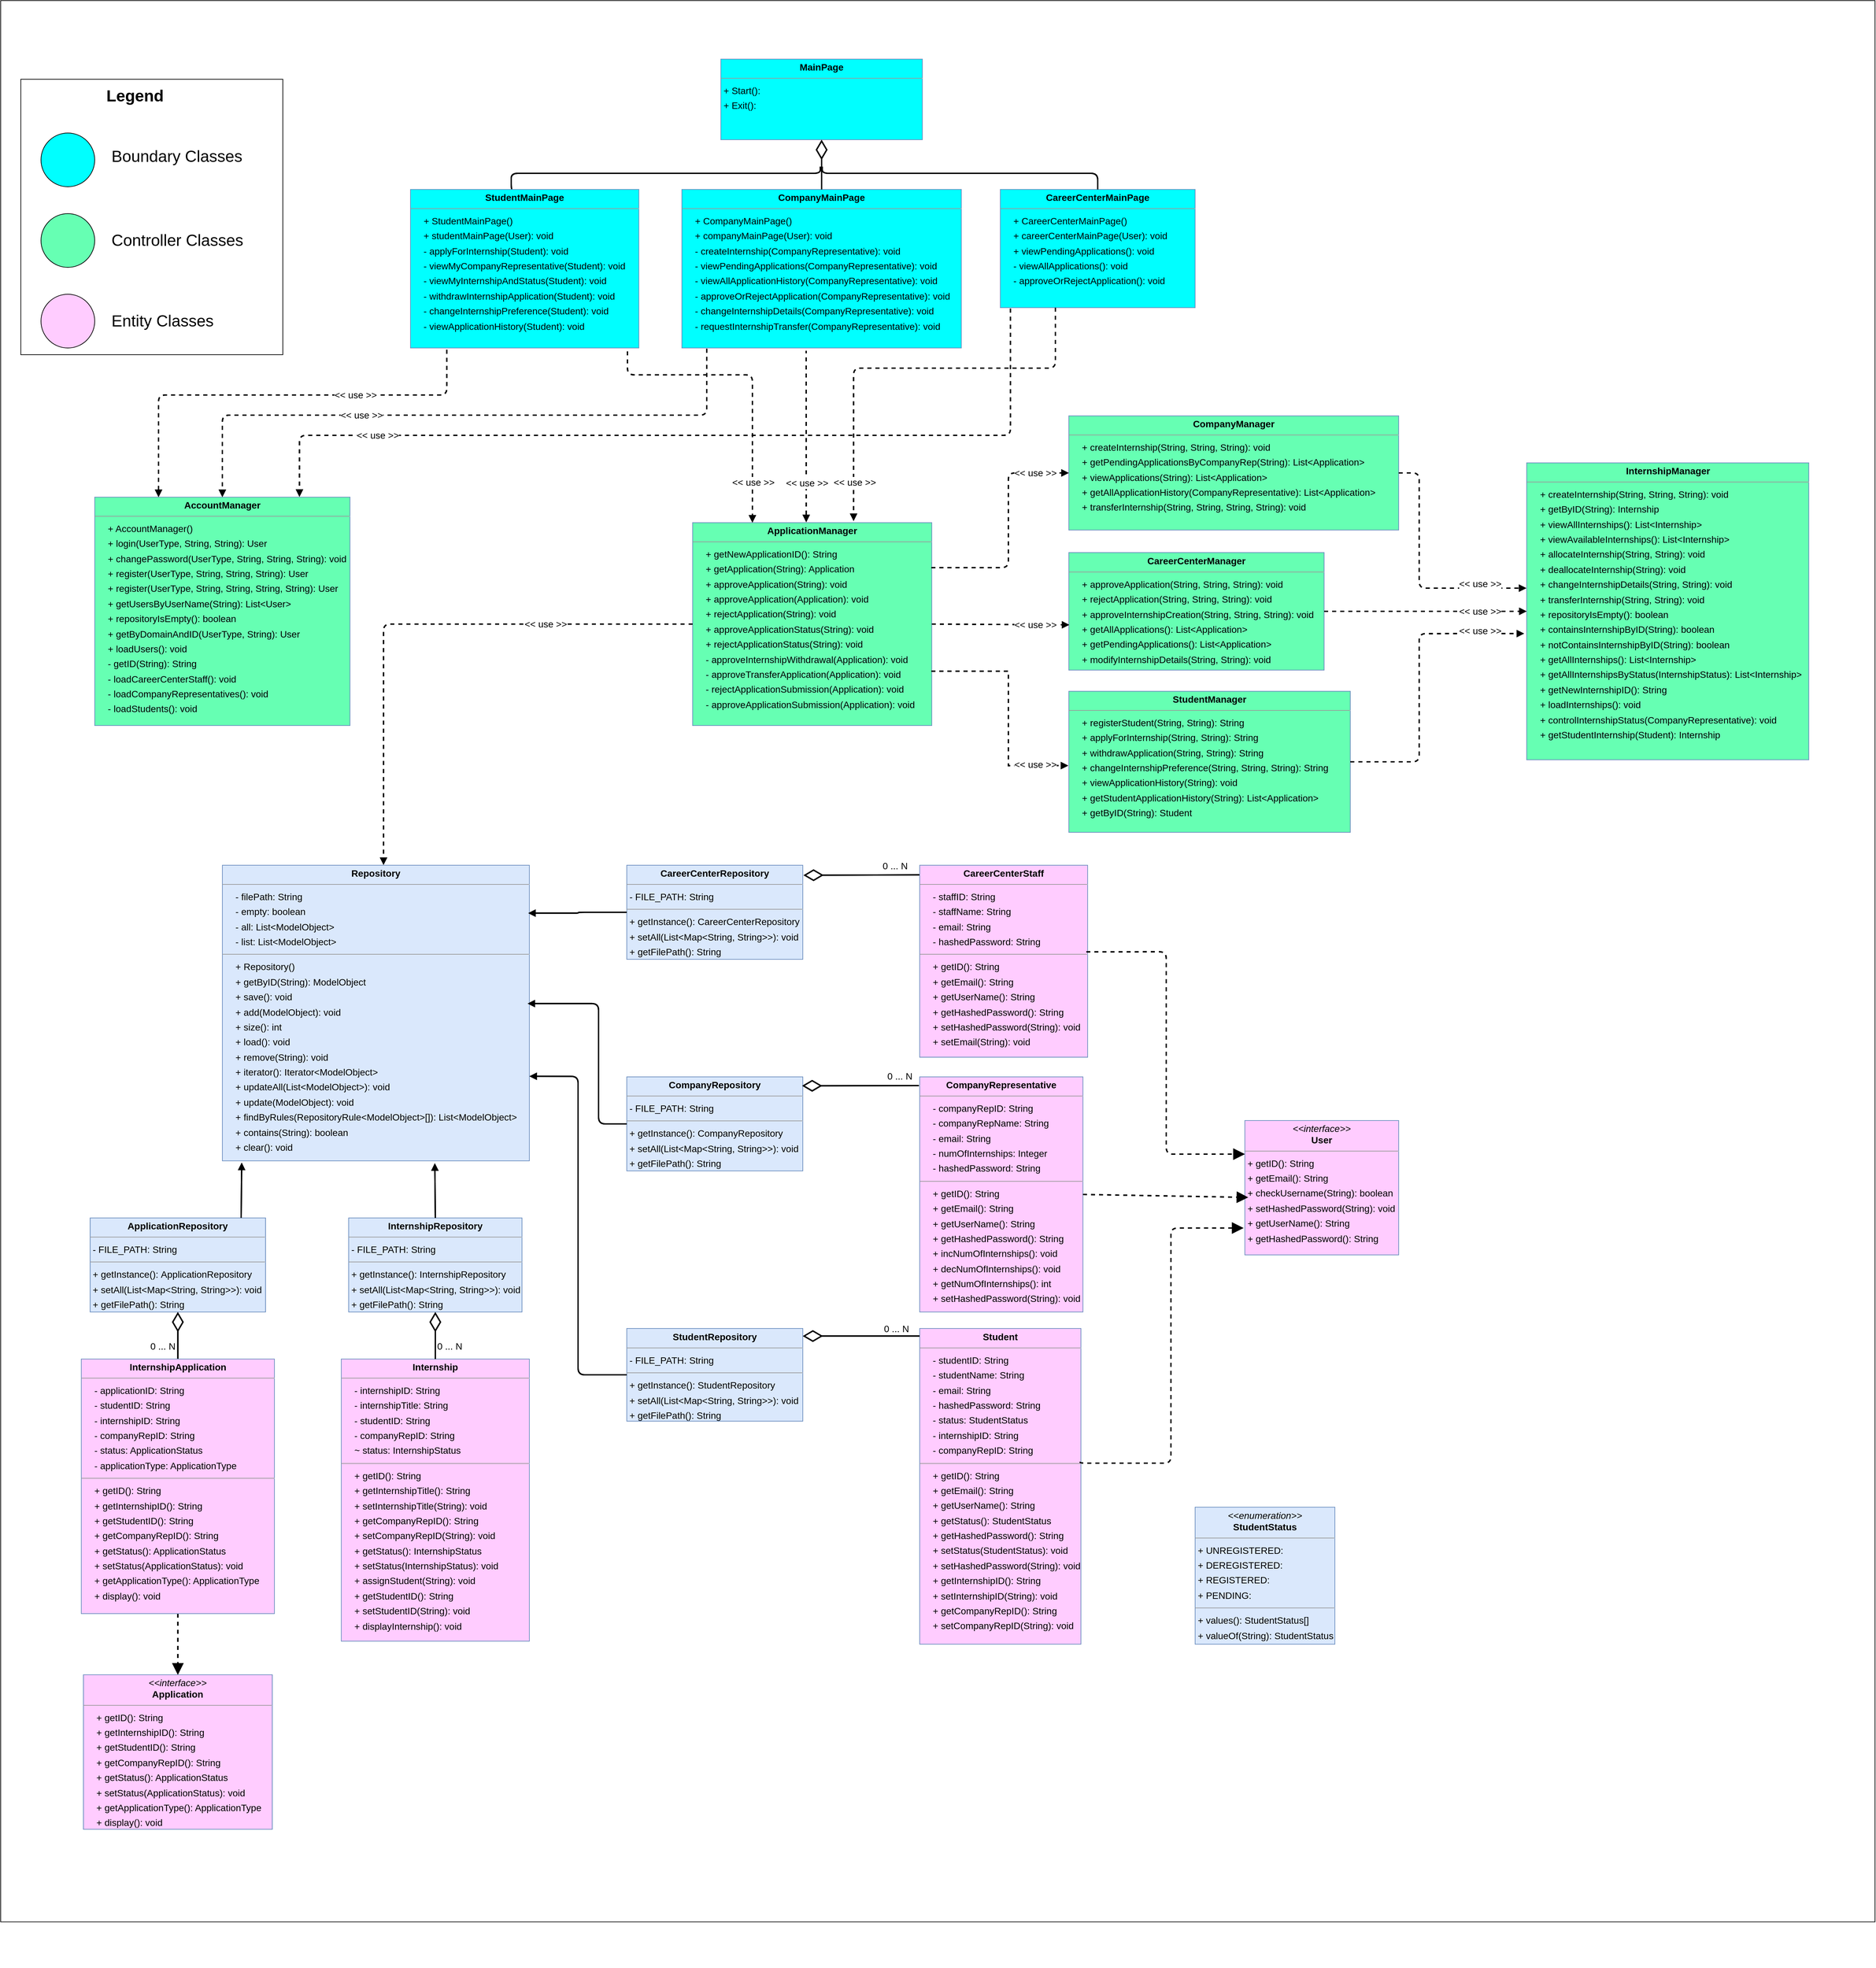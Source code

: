 <mxfile version="28.2.8">
  <diagram name="Main" id="KiSV3T95zI-MY6etAdpz">
    <mxGraphModel dx="6662" dy="6408" grid="1" gridSize="10" guides="1" tooltips="1" connect="1" arrows="1" fold="1" page="1" pageScale="1" pageWidth="850" pageHeight="1100" math="0" shadow="0">
      <root>
        <mxCell id="0" />
        <mxCell id="1" parent="0" />
        <mxCell id="G-eVD8n1aU4x78ESOmwR-165" value="" style="whiteSpace=wrap;html=1;" vertex="1" parent="1">
          <mxGeometry x="-670" y="-2227.16" width="2790" height="2860" as="geometry" />
        </mxCell>
        <mxCell id="G-eVD8n1aU4x78ESOmwR-166" value="" style="group" vertex="1" connectable="0" parent="1">
          <mxGeometry x="-640" y="-2110" width="2700" height="2810" as="geometry" />
        </mxCell>
        <mxCell id="G-eVD8n1aU4x78ESOmwR-167" value="" style="whiteSpace=wrap;html=1;" vertex="1" parent="G-eVD8n1aU4x78ESOmwR-166">
          <mxGeometry width="390" height="410" as="geometry" />
        </mxCell>
        <mxCell id="G-eVD8n1aU4x78ESOmwR-168" value="" style="ellipse;whiteSpace=wrap;html=1;fillColor=#00FFFF;" vertex="1" parent="G-eVD8n1aU4x78ESOmwR-166">
          <mxGeometry x="30" y="80" width="80" height="80" as="geometry" />
        </mxCell>
        <mxCell id="G-eVD8n1aU4x78ESOmwR-169" value="" style="ellipse;whiteSpace=wrap;html=1;fillColor=#66FFB3;" vertex="1" parent="G-eVD8n1aU4x78ESOmwR-166">
          <mxGeometry x="30" y="200" width="80" height="80" as="geometry" />
        </mxCell>
        <mxCell id="G-eVD8n1aU4x78ESOmwR-170" value="" style="ellipse;whiteSpace=wrap;html=1;fillColor=#FFCCFF;" vertex="1" parent="G-eVD8n1aU4x78ESOmwR-166">
          <mxGeometry x="30" y="320" width="80" height="80" as="geometry" />
        </mxCell>
        <mxCell id="G-eVD8n1aU4x78ESOmwR-171" value="&lt;b&gt;&lt;font style=&quot;font-size: 24px;&quot;&gt;Legend&lt;/font&gt;&lt;/b&gt;" style="text;html=1;whiteSpace=wrap;strokeColor=none;fillColor=none;align=center;verticalAlign=middle;rounded=0;" vertex="1" parent="G-eVD8n1aU4x78ESOmwR-166">
          <mxGeometry x="140" y="10" width="60" height="30" as="geometry" />
        </mxCell>
        <mxCell id="G-eVD8n1aU4x78ESOmwR-172" value="&lt;font style=&quot;font-size: 24px;&quot;&gt;Boundary Classes&lt;/font&gt;" style="text;html=1;whiteSpace=wrap;strokeColor=none;fillColor=none;align=left;verticalAlign=middle;rounded=0;" vertex="1" parent="G-eVD8n1aU4x78ESOmwR-166">
          <mxGeometry x="133.25" y="100" width="286.75" height="30" as="geometry" />
        </mxCell>
        <mxCell id="G-eVD8n1aU4x78ESOmwR-173" value="&lt;font style=&quot;font-size: 24px;&quot;&gt;Controller Classes&lt;/font&gt;" style="text;html=1;whiteSpace=wrap;strokeColor=none;fillColor=none;align=left;verticalAlign=middle;rounded=0;" vertex="1" parent="G-eVD8n1aU4x78ESOmwR-166">
          <mxGeometry x="133.25" y="225" width="286.75" height="30" as="geometry" />
        </mxCell>
        <mxCell id="G-eVD8n1aU4x78ESOmwR-174" value="&lt;font style=&quot;font-size: 24px;&quot;&gt;Entity Classes&lt;/font&gt;" style="text;html=1;whiteSpace=wrap;strokeColor=none;fillColor=none;align=left;verticalAlign=middle;rounded=0;" vertex="1" parent="G-eVD8n1aU4x78ESOmwR-166">
          <mxGeometry x="133.25" y="345" width="286.75" height="30" as="geometry" />
        </mxCell>
        <mxCell id="G-eVD8n1aU4x78ESOmwR-175" value="" style="endArrow=;endFill=0;endSize=24;html=1;rounded=1;edgeStyle=orthogonalEdgeStyle;strokeWidth=2;exitX=0.45;exitY=0.002;exitDx=0;exitDy=0;exitPerimeter=0;" edge="1" parent="1" source="G-eVD8n1aU4x78ESOmwR-199">
          <mxGeometry width="160" relative="1" as="geometry">
            <mxPoint x="160" y="-2006" as="sourcePoint" />
            <mxPoint x="550" y="-1980" as="targetPoint" />
            <Array as="points">
              <mxPoint x="90" y="-1946" />
              <mxPoint x="90" y="-1970" />
              <mxPoint x="550" y="-1970" />
            </Array>
          </mxGeometry>
        </mxCell>
        <mxCell id="G-eVD8n1aU4x78ESOmwR-176" value="&lt;p style=&quot;margin:0px;margin-top:4px;text-align:center;&quot;&gt;&lt;b&gt;Internship&lt;/b&gt;&lt;/p&gt;&lt;hr size=&quot;1&quot;&gt;&lt;p style=&quot;margin:0 0 0 4px;line-height:1.6;&quot;&gt;&amp;nbsp; &amp;nbsp; - internshipID: String&lt;/p&gt;&lt;p style=&quot;margin:0 0 0 4px;line-height:1.6;&quot;&gt;&amp;nbsp; &amp;nbsp; - internshipTitle: String&lt;/p&gt;&lt;p style=&quot;margin:0 0 0 4px;line-height:1.6;&quot;&gt;&amp;nbsp; &amp;nbsp; - studentID: String&lt;/p&gt;&lt;p style=&quot;margin:0 0 0 4px;line-height:1.6;&quot;&gt;&amp;nbsp; &amp;nbsp; - companyRepID: String&lt;/p&gt;&lt;p style=&quot;margin:0 0 0 4px;line-height:1.6;&quot;&gt;&amp;nbsp; &amp;nbsp; ~ status: InternshipStatus&lt;/p&gt;&lt;hr size=&quot;1&quot;&gt;&lt;p style=&quot;margin:0 0 0 4px;line-height:1.6;&quot;&gt;&amp;nbsp; &amp;nbsp; + getID(): String&lt;/p&gt;&lt;p style=&quot;margin:0 0 0 4px;line-height:1.6;&quot;&gt;&amp;nbsp; &amp;nbsp; + getInternshipTitle(): String&lt;/p&gt;&lt;p style=&quot;margin:0 0 0 4px;line-height:1.6;&quot;&gt;&amp;nbsp; &amp;nbsp; + setInternshipTitle(String): void&lt;/p&gt;&lt;p style=&quot;margin:0 0 0 4px;line-height:1.6;&quot;&gt;&amp;nbsp; &amp;nbsp; + getCompanyRepID(): String&lt;/p&gt;&lt;p style=&quot;margin:0 0 0 4px;line-height:1.6;&quot;&gt;&amp;nbsp; &amp;nbsp; + setCompanyRepID(String): void&lt;/p&gt;&lt;p style=&quot;margin:0 0 0 4px;line-height:1.6;&quot;&gt;&amp;nbsp; &amp;nbsp; + getStatus(): InternshipStatus&lt;/p&gt;&lt;p style=&quot;margin:0 0 0 4px;line-height:1.6;&quot;&gt;&amp;nbsp; &amp;nbsp; + setStatus(InternshipStatus): void&lt;/p&gt;&lt;p style=&quot;margin:0 0 0 4px;line-height:1.6;&quot;&gt;&amp;nbsp; &amp;nbsp; + assignStudent(String): void&lt;/p&gt;&lt;p style=&quot;margin:0 0 0 4px;line-height:1.6;&quot;&gt;&amp;nbsp; &amp;nbsp; + getStudentID(): String&lt;/p&gt;&lt;p style=&quot;margin:0 0 0 4px;line-height:1.6;&quot;&gt;&amp;nbsp; &amp;nbsp; + setStudentID(String): void&lt;/p&gt;&lt;p style=&quot;margin:0 0 0 4px;line-height:1.6;&quot;&gt;&amp;nbsp; &amp;nbsp; + displayInternship(): void&lt;/p&gt;" style="verticalAlign=top;align=left;overflow=fill;fontSize=14;fontFamily=Helvetica;html=1;rounded=0;shadow=0;comic=0;labelBackgroundColor=none;strokeWidth=1;fillColor=#FFCCFF;strokeColor=#6c8ebf;" vertex="1" parent="1">
          <mxGeometry x="-163" y="-205" width="280" height="420" as="geometry" />
        </mxCell>
        <mxCell id="G-eVD8n1aU4x78ESOmwR-177" value="&lt;p style=&quot;margin:0px;margin-top:4px;text-align:center;&quot;&gt;&lt;i&gt;&amp;lt;&amp;lt;interface&amp;gt;&amp;gt;&lt;/i&gt;&lt;br&gt;&lt;b&gt;Application&lt;/b&gt;&lt;/p&gt;&lt;hr size=&quot;1&quot;&gt;&lt;p style=&quot;margin:0 0 0 4px;line-height:1.6;&quot;&gt;&amp;nbsp; &amp;nbsp; + getID(): String&lt;/p&gt;&lt;p style=&quot;margin:0 0 0 4px;line-height:1.6;&quot;&gt;&amp;nbsp; &amp;nbsp; + getInternshipID(): String&lt;/p&gt;&lt;p style=&quot;margin:0 0 0 4px;line-height:1.6;&quot;&gt;&amp;nbsp; &amp;nbsp; + getStudentID(): String&lt;/p&gt;&lt;p style=&quot;margin:0 0 0 4px;line-height:1.6;&quot;&gt;&amp;nbsp; &amp;nbsp; + getCompanyRepID(): String&lt;/p&gt;&lt;p style=&quot;margin:0 0 0 4px;line-height:1.6;&quot;&gt;&amp;nbsp; &amp;nbsp; + getStatus(): ApplicationStatus&lt;/p&gt;&lt;p style=&quot;margin:0 0 0 4px;line-height:1.6;&quot;&gt;&amp;nbsp; &amp;nbsp; + setStatus(ApplicationStatus): void&lt;/p&gt;&lt;p style=&quot;margin:0 0 0 4px;line-height:1.6;&quot;&gt;&amp;nbsp; &amp;nbsp; + getApplicationType(): ApplicationType&lt;/p&gt;&lt;p style=&quot;margin:0 0 0 4px;line-height:1.6;&quot;&gt;&amp;nbsp; &amp;nbsp; + display(): void&lt;/p&gt;" style="verticalAlign=top;align=left;overflow=fill;fontSize=14;fontFamily=Helvetica;html=1;rounded=0;shadow=0;comic=0;labelBackgroundColor=none;strokeWidth=1;fillColor=#FFCCFF;strokeColor=#6c8ebf;" vertex="1" parent="1">
          <mxGeometry x="-546.75" y="265" width="281" height="230" as="geometry" />
        </mxCell>
        <mxCell id="G-eVD8n1aU4x78ESOmwR-178" value="&lt;p style=&quot;margin:0px;margin-top:4px;text-align:center;&quot;&gt;&lt;b&gt;Student&lt;/b&gt;&lt;/p&gt;&lt;hr size=&quot;1&quot;&gt;&lt;p style=&quot;margin:0 0 0 4px;line-height:1.6;&quot;&gt;&amp;nbsp; &amp;nbsp; - studentID: String&lt;/p&gt;&lt;p style=&quot;margin:0 0 0 4px;line-height:1.6;&quot;&gt;&amp;nbsp; &amp;nbsp; - studentName: String&lt;/p&gt;&lt;p style=&quot;margin:0 0 0 4px;line-height:1.6;&quot;&gt;&amp;nbsp; &amp;nbsp; - email: String&lt;/p&gt;&lt;p style=&quot;margin:0 0 0 4px;line-height:1.6;&quot;&gt;&amp;nbsp; &amp;nbsp; - hashedPassword: String&lt;/p&gt;&lt;p style=&quot;margin:0 0 0 4px;line-height:1.6;&quot;&gt;&amp;nbsp; &amp;nbsp; - status: StudentStatus&lt;/p&gt;&lt;p style=&quot;margin:0 0 0 4px;line-height:1.6;&quot;&gt;&amp;nbsp; &amp;nbsp; - internshipID: String&lt;/p&gt;&lt;p style=&quot;margin:0 0 0 4px;line-height:1.6;&quot;&gt;&amp;nbsp; &amp;nbsp; - companyRepID: String&lt;/p&gt;&lt;hr size=&quot;1&quot;&gt;&lt;p style=&quot;margin:0 0 0 4px;line-height:1.6;&quot;&gt;&amp;nbsp; &amp;nbsp; + getID(): String&lt;/p&gt;&lt;p style=&quot;margin:0 0 0 4px;line-height:1.6;&quot;&gt;&amp;nbsp; &amp;nbsp; + getEmail(): String&lt;/p&gt;&lt;p style=&quot;margin:0 0 0 4px;line-height:1.6;&quot;&gt;&amp;nbsp; &amp;nbsp; + getUserName(): String&lt;/p&gt;&lt;p style=&quot;margin:0 0 0 4px;line-height:1.6;&quot;&gt;&amp;nbsp; &amp;nbsp; + getStatus(): StudentStatus&lt;/p&gt;&lt;p style=&quot;margin:0 0 0 4px;line-height:1.6;&quot;&gt;&amp;nbsp; &amp;nbsp; + getHashedPassword(): String&lt;/p&gt;&lt;p style=&quot;margin:0 0 0 4px;line-height:1.6;&quot;&gt;&amp;nbsp; &amp;nbsp; + setStatus(StudentStatus): void&lt;/p&gt;&lt;p style=&quot;margin:0 0 0 4px;line-height:1.6;&quot;&gt;&amp;nbsp; &amp;nbsp; + setHashedPassword(String): void&lt;/p&gt;&lt;p style=&quot;margin:0 0 0 4px;line-height:1.6;&quot;&gt;&amp;nbsp; &amp;nbsp; + getInternshipID(): String&lt;/p&gt;&lt;p style=&quot;margin:0 0 0 4px;line-height:1.6;&quot;&gt;&amp;nbsp; &amp;nbsp; + setInternshipID(String): void&lt;/p&gt;&lt;p style=&quot;margin:0 0 0 4px;line-height:1.6;&quot;&gt;&amp;nbsp; &amp;nbsp; + getCompanyRepID(): String&lt;/p&gt;&lt;p style=&quot;margin:0 0 0 4px;line-height:1.6;&quot;&gt;&amp;nbsp; &amp;nbsp; + setCompanyRepID(String): void&lt;/p&gt;" style="verticalAlign=top;align=left;overflow=fill;fontSize=14;fontFamily=Helvetica;html=1;rounded=0;shadow=0;comic=0;labelBackgroundColor=none;strokeWidth=1;fillColor=#FFCCFF;strokeColor=#6c8ebf;" vertex="1" parent="1">
          <mxGeometry x="698" y="-250.5" width="240" height="470" as="geometry" />
        </mxCell>
        <mxCell id="G-eVD8n1aU4x78ESOmwR-179" value="&lt;p style=&quot;margin:0px;margin-top:4px;text-align:center;&quot;&gt;&lt;i&gt;&amp;lt;&amp;lt;enumeration&amp;gt;&amp;gt;&lt;/i&gt;&lt;br/&gt;&lt;b&gt;StudentStatus&lt;/b&gt;&lt;/p&gt;&lt;hr size=&quot;1&quot;/&gt;&lt;p style=&quot;margin:0 0 0 4px;line-height:1.6;&quot;&gt;+ UNREGISTERED: &lt;br/&gt;+ DEREGISTERED: &lt;br/&gt;+ REGISTERED: &lt;br/&gt;+ PENDING: &lt;/p&gt;&lt;hr size=&quot;1&quot;/&gt;&lt;p style=&quot;margin:0 0 0 4px;line-height:1.6;&quot;&gt;+ values(): StudentStatus[]&lt;br/&gt;+ valueOf(String): StudentStatus&lt;/p&gt;" style="verticalAlign=top;align=left;overflow=fill;fontSize=14;fontFamily=Helvetica;html=1;rounded=0;shadow=0;comic=0;labelBackgroundColor=none;strokeWidth=1;fillColor=#dae8fc;strokeColor=#6c8ebf;" vertex="1" parent="1">
          <mxGeometry x="1108" y="15.5" width="208" height="204" as="geometry" />
        </mxCell>
        <mxCell id="G-eVD8n1aU4x78ESOmwR-180" value="&lt;p style=&quot;margin:0px;margin-top:4px;text-align:center;&quot;&gt;&lt;b&gt;CompanyRepresentative&lt;/b&gt;&lt;/p&gt;&lt;hr size=&quot;1&quot;&gt;&lt;p style=&quot;margin:0 0 0 4px;line-height:1.6;&quot;&gt;&amp;nbsp; &amp;nbsp; - companyRepID: String&lt;/p&gt;&lt;p style=&quot;margin:0 0 0 4px;line-height:1.6;&quot;&gt;&amp;nbsp; &amp;nbsp; - companyRepName: String&lt;/p&gt;&lt;p style=&quot;margin:0 0 0 4px;line-height:1.6;&quot;&gt;&amp;nbsp; &amp;nbsp; - email: String&lt;/p&gt;&lt;p style=&quot;margin:0 0 0 4px;line-height:1.6;&quot;&gt;&amp;nbsp; &amp;nbsp; - numOfInternships: Integer&lt;/p&gt;&lt;p style=&quot;margin:0 0 0 4px;line-height:1.6;&quot;&gt;&amp;nbsp; &amp;nbsp; - hashedPassword: String&lt;/p&gt;&lt;hr size=&quot;1&quot;&gt;&lt;p style=&quot;margin:0 0 0 4px;line-height:1.6;&quot;&gt;&amp;nbsp; &amp;nbsp; + getID(): String&lt;/p&gt;&lt;p style=&quot;margin:0 0 0 4px;line-height:1.6;&quot;&gt;&amp;nbsp; &amp;nbsp; + getEmail(): String&lt;/p&gt;&lt;p style=&quot;margin:0 0 0 4px;line-height:1.6;&quot;&gt;&amp;nbsp; &amp;nbsp; + getUserName(): String&lt;/p&gt;&lt;p style=&quot;margin:0 0 0 4px;line-height:1.6;&quot;&gt;&amp;nbsp; &amp;nbsp; + getHashedPassword(): String&lt;/p&gt;&lt;p style=&quot;margin:0 0 0 4px;line-height:1.6;&quot;&gt;&amp;nbsp; &amp;nbsp; + incNumOfInternships(): void&lt;/p&gt;&lt;p style=&quot;margin:0 0 0 4px;line-height:1.6;&quot;&gt;&amp;nbsp; &amp;nbsp; + decNumOfInternships(): void&lt;/p&gt;&lt;p style=&quot;margin:0 0 0 4px;line-height:1.6;&quot;&gt;&amp;nbsp; &amp;nbsp; + getNumOfInternships(): int&lt;/p&gt;&lt;p style=&quot;margin:0 0 0 4px;line-height:1.6;&quot;&gt;&amp;nbsp; &amp;nbsp; + setHashedPassword(String): void&lt;/p&gt;" style="verticalAlign=top;align=left;overflow=fill;fontSize=14;fontFamily=Helvetica;html=1;rounded=0;shadow=0;comic=0;labelBackgroundColor=none;strokeWidth=1;fillColor=#FFCCFF;strokeColor=#6c8ebf;" vertex="1" parent="1">
          <mxGeometry x="698" y="-625" width="243" height="350" as="geometry" />
        </mxCell>
        <mxCell id="G-eVD8n1aU4x78ESOmwR-181" value="&lt;p style=&quot;margin:0px;margin-top:4px;text-align:center;&quot;&gt;&lt;i&gt;&amp;lt;&amp;lt;interface&amp;gt;&amp;gt;&lt;/i&gt;&lt;br/&gt;&lt;b&gt;User&lt;/b&gt;&lt;/p&gt;&lt;hr size=&quot;1&quot;/&gt;&lt;p style=&quot;margin:0 0 0 4px;line-height:1.6;&quot;&gt;+ getID(): String&lt;br/&gt;+ getEmail(): String&lt;br/&gt;+ checkUsername(String): boolean&lt;br/&gt;+ setHashedPassword(String): void&lt;br/&gt;+ getUserName(): String&lt;br/&gt;+ getHashedPassword(): String&lt;/p&gt;" style="verticalAlign=top;align=left;overflow=fill;fontSize=14;fontFamily=Helvetica;html=1;rounded=0;shadow=0;comic=0;labelBackgroundColor=none;strokeWidth=1;fillColor=#FFCCFF;strokeColor=#6c8ebf;" vertex="1" parent="1">
          <mxGeometry x="1182" y="-560" width="229" height="200" as="geometry" />
        </mxCell>
        <mxCell id="G-eVD8n1aU4x78ESOmwR-182" value="&lt;p style=&quot;margin:0px;margin-top:4px;text-align:center;&quot;&gt;&lt;span style=&quot;background-color: transparent; color: light-dark(rgb(0, 0, 0), rgb(255, 255, 255)); text-align: left;&quot;&gt;&lt;b&gt;InternshipRepository&lt;/b&gt;&lt;/span&gt;&lt;/p&gt;&lt;hr size=&quot;1&quot;&gt;&lt;p style=&quot;margin:0 0 0 4px;line-height:1.6;&quot;&gt;- FILE_PATH: String&lt;/p&gt;&lt;hr size=&quot;1&quot;&gt;&lt;p style=&quot;margin:0 0 0 4px;line-height:1.6;&quot;&gt;+ getInstance(): InternshipRepository&lt;br&gt;+ setAll(List&amp;lt;Map&amp;lt;String, String&amp;gt;&amp;gt;): void&lt;/p&gt;&lt;p style=&quot;margin:0 0 0 4px;line-height:1.6;&quot;&gt;+ getFilePath(): String&lt;/p&gt;" style="verticalAlign=top;align=left;overflow=fill;fontSize=14;fontFamily=Helvetica;html=1;rounded=0;shadow=0;comic=0;labelBackgroundColor=none;strokeWidth=1;fillColor=#dae8fc;strokeColor=#6c8ebf;" vertex="1" parent="1">
          <mxGeometry x="-152" y="-415" width="258" height="140" as="geometry" />
        </mxCell>
        <mxCell id="G-eVD8n1aU4x78ESOmwR-183" value="" style="endArrow=diamondThin;endFill=0;endSize=24;html=1;rounded=0;entryX=0.5;entryY=1;entryDx=0;entryDy=0;exitX=0.5;exitY=0;exitDx=0;exitDy=0;strokeWidth=2;" edge="1" parent="1" source="G-eVD8n1aU4x78ESOmwR-176" target="G-eVD8n1aU4x78ESOmwR-182">
          <mxGeometry width="160" relative="1" as="geometry">
            <mxPoint x="742" y="177" as="sourcePoint" />
            <mxPoint x="902" y="177" as="targetPoint" />
          </mxGeometry>
        </mxCell>
        <mxCell id="G-eVD8n1aU4x78ESOmwR-184" value="0 ... N" style="edgeLabel;html=1;align=center;verticalAlign=middle;resizable=0;points=[];fontSize=14;" connectable="0" vertex="1" parent="G-eVD8n1aU4x78ESOmwR-183">
          <mxGeometry x="-0.932" y="-1" relative="1" as="geometry">
            <mxPoint x="20" y="-17" as="offset" />
          </mxGeometry>
        </mxCell>
        <mxCell id="G-eVD8n1aU4x78ESOmwR-185" value="&lt;p style=&quot;margin:0px;margin-top:4px;text-align:center;&quot;&gt;&lt;b&gt;ApplicationRepository&lt;/b&gt;&lt;/p&gt;&lt;hr size=&quot;1&quot;&gt;&lt;p style=&quot;margin:0 0 0 4px;line-height:1.6;&quot;&gt;- FILE_PATH: String&lt;/p&gt;&lt;hr size=&quot;1&quot;&gt;&lt;p style=&quot;margin:0 0 0 4px;line-height:1.6;&quot;&gt;+ getInstance():&amp;nbsp;ApplicationRepository&lt;br&gt;+ setAll(List&amp;lt;Map&amp;lt;String, String&amp;gt;&amp;gt;): void&lt;/p&gt;&lt;p style=&quot;margin:0 0 0 4px;line-height:1.6;&quot;&gt;+ getFilePath(): String&lt;/p&gt;" style="verticalAlign=top;align=left;overflow=fill;fontSize=14;fontFamily=Helvetica;html=1;rounded=0;shadow=0;comic=0;labelBackgroundColor=none;strokeWidth=1;fillColor=#dae8fc;strokeColor=#6c8ebf;" vertex="1" parent="1">
          <mxGeometry x="-536.75" y="-415" width="261" height="140" as="geometry" />
        </mxCell>
        <mxCell id="G-eVD8n1aU4x78ESOmwR-186" value="" style="endArrow=diamondThin;endFill=0;endSize=24;html=1;rounded=0;strokeWidth=2;exitX=0.5;exitY=0;exitDx=0;exitDy=0;entryX=0.5;entryY=1;entryDx=0;entryDy=0;" edge="1" parent="1" source="G-eVD8n1aU4x78ESOmwR-238" target="G-eVD8n1aU4x78ESOmwR-185">
          <mxGeometry width="160" relative="1" as="geometry">
            <mxPoint x="-186.75" y="-485" as="sourcePoint" />
            <mxPoint x="-391.25" y="-245" as="targetPoint" />
          </mxGeometry>
        </mxCell>
        <mxCell id="G-eVD8n1aU4x78ESOmwR-187" value="0 ... N" style="edgeLabel;html=1;align=center;verticalAlign=middle;resizable=0;points=[];fontSize=14;" connectable="0" vertex="1" parent="G-eVD8n1aU4x78ESOmwR-186">
          <mxGeometry x="-0.883" y="3" relative="1" as="geometry">
            <mxPoint x="-20" y="-15" as="offset" />
          </mxGeometry>
        </mxCell>
        <mxCell id="G-eVD8n1aU4x78ESOmwR-188" value="&lt;p style=&quot;margin:0px;margin-top:4px;text-align:center;&quot;&gt;&lt;b&gt;CareerCenterRepository&lt;/b&gt;&lt;/p&gt;&lt;hr size=&quot;1&quot;&gt;&lt;p style=&quot;margin:0 0 0 4px;line-height:1.6;&quot;&gt;- FILE_PATH: String&lt;/p&gt;&lt;hr size=&quot;1&quot;&gt;&lt;p style=&quot;margin:0 0 0 4px;line-height:1.6;&quot;&gt;+ getInstance(): CareerCenterRepository&lt;br&gt;+ setAll(List&amp;lt;Map&amp;lt;String, String&amp;gt;&amp;gt;): void&lt;/p&gt;&lt;p style=&quot;margin:0 0 0 4px;line-height:1.6;&quot;&gt;+ getFilePath(): String&lt;/p&gt;" style="verticalAlign=top;align=left;overflow=fill;fontSize=14;fontFamily=Helvetica;html=1;rounded=0;shadow=0;comic=0;labelBackgroundColor=none;strokeWidth=1;fillColor=#dae8fc;strokeColor=#6c8ebf;" vertex="1" parent="1">
          <mxGeometry x="262" y="-940" width="262" height="140" as="geometry" />
        </mxCell>
        <mxCell id="G-eVD8n1aU4x78ESOmwR-189" value="&lt;p style=&quot;margin:0px;margin-top:4px;text-align:center;&quot;&gt;&lt;b&gt;CompanyRepository&lt;/b&gt;&lt;/p&gt;&lt;hr size=&quot;1&quot;&gt;&lt;p style=&quot;margin:0 0 0 4px;line-height:1.6;&quot;&gt;- FILE_PATH: String&lt;/p&gt;&lt;hr size=&quot;1&quot;&gt;&lt;p style=&quot;margin:0 0 0 4px;line-height:1.6;&quot;&gt;+ getInstance(): CompanyRepository&lt;br&gt;+ setAll(List&amp;lt;Map&amp;lt;String, String&amp;gt;&amp;gt;): void&lt;br&gt;+ getFilePath(): String&lt;/p&gt;" style="verticalAlign=top;align=left;overflow=fill;fontSize=14;fontFamily=Helvetica;html=1;rounded=0;shadow=0;comic=0;labelBackgroundColor=none;strokeWidth=1;fillColor=#dae8fc;strokeColor=#6c8ebf;" vertex="1" parent="1">
          <mxGeometry x="262" y="-625" width="262" height="140" as="geometry" />
        </mxCell>
        <mxCell id="G-eVD8n1aU4x78ESOmwR-190" value="&lt;p style=&quot;margin:0px;margin-top:4px;text-align:center;&quot;&gt;&lt;b&gt;StudentRepository&lt;/b&gt;&lt;/p&gt;&lt;hr size=&quot;1&quot;&gt;&lt;p style=&quot;margin:0 0 0 4px;line-height:1.6;&quot;&gt;- FILE_PATH: String&lt;/p&gt;&lt;hr size=&quot;1&quot;&gt;&lt;p style=&quot;margin:0 0 0 4px;line-height:1.6;&quot;&gt;+ getInstance(): StudentRepository&lt;/p&gt;&lt;p style=&quot;margin:0 0 0 4px;line-height:1.6;&quot;&gt;+ setAll(List&amp;lt;Map&amp;lt;String, String&amp;gt;&amp;gt;): void&lt;br&gt;+ getFilePath(): String&lt;/p&gt;" style="verticalAlign=top;align=left;overflow=fill;fontSize=14;fontFamily=Helvetica;html=1;rounded=0;shadow=0;comic=0;labelBackgroundColor=none;strokeWidth=1;fillColor=#dae8fc;strokeColor=#6c8ebf;" vertex="1" parent="1">
          <mxGeometry x="262" y="-250.5" width="262" height="138" as="geometry" />
        </mxCell>
        <mxCell id="G-eVD8n1aU4x78ESOmwR-191" value="" style="endArrow=diamondThin;endFill=0;endSize=24;html=1;rounded=1;entryX=1.004;entryY=0.106;entryDx=0;entryDy=0;exitX=-0.002;exitY=0.05;exitDx=0;exitDy=0;strokeWidth=2;entryPerimeter=0;exitPerimeter=0;" edge="1" parent="1" source="G-eVD8n1aU4x78ESOmwR-213" target="G-eVD8n1aU4x78ESOmwR-188">
          <mxGeometry width="160" relative="1" as="geometry">
            <mxPoint x="1059" y="-79" as="sourcePoint" />
            <mxPoint x="1262" y="-320" as="targetPoint" />
          </mxGeometry>
        </mxCell>
        <mxCell id="G-eVD8n1aU4x78ESOmwR-192" value="0 ... N" style="edgeLabel;html=1;align=center;verticalAlign=middle;resizable=0;points=[];fontSize=14;" connectable="0" vertex="1" parent="G-eVD8n1aU4x78ESOmwR-191">
          <mxGeometry x="-0.968" relative="1" as="geometry">
            <mxPoint x="-34" y="-14" as="offset" />
          </mxGeometry>
        </mxCell>
        <mxCell id="G-eVD8n1aU4x78ESOmwR-193" value="" style="endArrow=diamondThin;endFill=0;endSize=24;html=1;rounded=1;entryX=0.996;entryY=0.095;entryDx=0;entryDy=0;strokeWidth=2;entryPerimeter=0;exitX=-0.005;exitY=0.037;exitDx=0;exitDy=0;exitPerimeter=0;" edge="1" parent="1" source="G-eVD8n1aU4x78ESOmwR-180" target="G-eVD8n1aU4x78ESOmwR-189">
          <mxGeometry width="160" relative="1" as="geometry">
            <mxPoint x="638.5" y="-615" as="sourcePoint" />
            <mxPoint x="772" y="-93" as="targetPoint" />
          </mxGeometry>
        </mxCell>
        <mxCell id="G-eVD8n1aU4x78ESOmwR-194" value="0 ... N" style="edgeLabel;html=1;align=center;verticalAlign=middle;resizable=0;points=[];fontSize=14;" connectable="0" vertex="1" parent="G-eVD8n1aU4x78ESOmwR-193">
          <mxGeometry x="-0.962" relative="1" as="geometry">
            <mxPoint x="-26" y="-14" as="offset" />
          </mxGeometry>
        </mxCell>
        <mxCell id="G-eVD8n1aU4x78ESOmwR-195" value="" style="endArrow=diamondThin;endFill=0;endSize=24;html=1;rounded=1;strokeWidth=2;exitX=-0.001;exitY=0.024;exitDx=0;exitDy=0;exitPerimeter=0;entryX=1;entryY=0.082;entryDx=0;entryDy=0;entryPerimeter=0;" edge="1" parent="1" source="G-eVD8n1aU4x78ESOmwR-178" target="G-eVD8n1aU4x78ESOmwR-190">
          <mxGeometry width="160" relative="1" as="geometry">
            <mxPoint x="688.5" y="-240.5" as="sourcePoint" />
            <mxPoint x="528.5" y="-236.5" as="targetPoint" />
          </mxGeometry>
        </mxCell>
        <mxCell id="G-eVD8n1aU4x78ESOmwR-196" value="0 ... N" style="edgeLabel;html=1;align=center;verticalAlign=middle;resizable=0;points=[];fontSize=14;" connectable="0" vertex="1" parent="G-eVD8n1aU4x78ESOmwR-195">
          <mxGeometry x="-0.829" y="-1" relative="1" as="geometry">
            <mxPoint x="-20" y="-10" as="offset" />
          </mxGeometry>
        </mxCell>
        <mxCell id="G-eVD8n1aU4x78ESOmwR-197" value="&lt;p style=&quot;margin:0px;margin-top:4px;text-align:center;&quot;&gt;&lt;b&gt;Repository&lt;/b&gt;&lt;/p&gt;&lt;hr size=&quot;1&quot;&gt;&lt;p style=&quot;margin:0 0 0 4px;line-height:1.6;&quot;&gt;&amp;nbsp; &amp;nbsp; - filePath: String&lt;/p&gt;&lt;p style=&quot;margin:0 0 0 4px;line-height:1.6;&quot;&gt;&amp;nbsp; &amp;nbsp; - empty: boolean&lt;/p&gt;&lt;p style=&quot;margin:0 0 0 4px;line-height:1.6;&quot;&gt;&amp;nbsp; &amp;nbsp; - all: List&amp;lt;ModelObject&amp;gt;&lt;/p&gt;&lt;p style=&quot;margin:0 0 0 4px;line-height:1.6;&quot;&gt;&amp;nbsp; &amp;nbsp; - list: List&amp;lt;ModelObject&amp;gt;&lt;/p&gt;&lt;hr size=&quot;1&quot;&gt;&lt;p style=&quot;margin:0 0 0 4px;line-height:1.6;&quot;&gt;&amp;nbsp; &amp;nbsp; + Repository()&lt;/p&gt;&lt;p style=&quot;margin:0 0 0 4px;line-height:1.6;&quot;&gt;&amp;nbsp; &amp;nbsp; + getByID(String): ModelObject&lt;/p&gt;&lt;p style=&quot;margin:0 0 0 4px;line-height:1.6;&quot;&gt;&amp;nbsp; &amp;nbsp; + save(): void&lt;/p&gt;&lt;p style=&quot;margin:0 0 0 4px;line-height:1.6;&quot;&gt;&amp;nbsp; &amp;nbsp; + add(ModelObject): void&lt;/p&gt;&lt;p style=&quot;margin:0 0 0 4px;line-height:1.6;&quot;&gt;&amp;nbsp; &amp;nbsp; + size(): int&lt;/p&gt;&lt;p style=&quot;margin:0 0 0 4px;line-height:1.6;&quot;&gt;&amp;nbsp; &amp;nbsp; + load(): void&lt;/p&gt;&lt;p style=&quot;margin:0 0 0 4px;line-height:1.6;&quot;&gt;&amp;nbsp; &amp;nbsp; + remove(String): void&lt;/p&gt;&lt;p style=&quot;margin:0 0 0 4px;line-height:1.6;&quot;&gt;&amp;nbsp; &amp;nbsp; + iterator(): Iterator&amp;lt;ModelObject&amp;gt;&lt;/p&gt;&lt;p style=&quot;margin:0 0 0 4px;line-height:1.6;&quot;&gt;&amp;nbsp; &amp;nbsp; + updateAll(List&amp;lt;ModelObject&amp;gt;): void&lt;/p&gt;&lt;p style=&quot;margin:0 0 0 4px;line-height:1.6;&quot;&gt;&amp;nbsp; &amp;nbsp; + update(ModelObject): void&lt;/p&gt;&lt;p style=&quot;margin:0 0 0 4px;line-height:1.6;&quot;&gt;&amp;nbsp; &amp;nbsp; + findByRules(RepositoryRule&amp;lt;ModelObject&amp;gt;[]): List&amp;lt;ModelObject&amp;gt;&lt;/p&gt;&lt;p style=&quot;margin:0 0 0 4px;line-height:1.6;&quot;&gt;&amp;nbsp; &amp;nbsp; + contains(String): boolean&lt;/p&gt;&lt;p style=&quot;margin:0 0 0 4px;line-height:1.6;&quot;&gt;&amp;nbsp; &amp;nbsp; + clear(): void&lt;/p&gt;" style="verticalAlign=top;align=left;overflow=fill;fontSize=14;fontFamily=Helvetica;html=1;rounded=0;shadow=0;comic=0;labelBackgroundColor=none;strokeWidth=1;fillColor=#dae8fc;strokeColor=#6c8ebf;" vertex="1" parent="1">
          <mxGeometry x="-340" y="-940" width="457" height="440" as="geometry" />
        </mxCell>
        <mxCell id="G-eVD8n1aU4x78ESOmwR-198" value="&lt;p style=&quot;margin:0px;margin-top:4px;text-align:center;&quot;&gt;&lt;b&gt;CareerCenterMainPage&lt;/b&gt;&lt;/p&gt;&lt;hr size=&quot;1&quot;&gt;&lt;p style=&quot;margin:0 0 0 4px;line-height:1.6;&quot;&gt;&amp;nbsp; &amp;nbsp; + CareerCenterMainPage()&lt;/p&gt;&lt;p style=&quot;margin:0 0 0 4px;line-height:1.6;&quot;&gt;&amp;nbsp; &amp;nbsp; + careerCenterMainPage(User): void&lt;/p&gt;&lt;p style=&quot;margin:0 0 0 4px;line-height:1.6;&quot;&gt;&amp;nbsp; &amp;nbsp; + viewPendingApplications(): void&lt;/p&gt;&lt;p style=&quot;margin:0 0 0 4px;line-height:1.6;&quot;&gt;&amp;nbsp; &amp;nbsp; - viewAllApplications(): void&lt;/p&gt;&lt;p style=&quot;margin:0 0 0 4px;line-height:1.6;&quot;&gt;&amp;nbsp; &amp;nbsp; - approveOrRejectApplication(): void&lt;/p&gt;" style="verticalAlign=top;align=left;overflow=fill;fontSize=14;fontFamily=Helvetica;html=1;rounded=0;shadow=0;comic=0;labelBackgroundColor=none;strokeWidth=1;fillColor=#00FFFF;strokeColor=#6c8ebf;" vertex="1" parent="1">
          <mxGeometry x="818" y="-1946" width="290" height="176" as="geometry" />
        </mxCell>
        <mxCell id="G-eVD8n1aU4x78ESOmwR-199" value="&lt;p style=&quot;margin:0px;margin-top:4px;text-align:center;&quot;&gt;&lt;b&gt;StudentMainPage&lt;/b&gt;&lt;/p&gt;&lt;hr size=&quot;1&quot;&gt;&lt;p style=&quot;margin:0 0 0 4px;line-height:1.6;&quot;&gt;&lt;/p&gt;&lt;p style=&quot;margin:0 0 0 4px;line-height:1.6;&quot;&gt;&amp;nbsp; &amp;nbsp;&lt;span style=&quot;background-color: transparent; color: light-dark(rgb(0, 0, 0), rgb(255, 255, 255));&quot;&gt;&amp;nbsp;&lt;/span&gt;&lt;span style=&quot;background-color: transparent; color: light-dark(rgb(0, 0, 0), rgb(255, 255, 255));&quot;&gt;+ StudentMainPage()&lt;/span&gt;&lt;/p&gt;&lt;p style=&quot;margin:0 0 0 4px;line-height:1.6;&quot;&gt;&amp;nbsp; &amp;nbsp; + studentMainPage(User): void&lt;/p&gt;&lt;p style=&quot;margin:0 0 0 4px;line-height:1.6;&quot;&gt;&amp;nbsp; &amp;nbsp; - applyForInternship(Student): void&lt;/p&gt;&lt;p style=&quot;margin:0 0 0 4px;line-height:1.6;&quot;&gt;&amp;nbsp; &amp;nbsp; - viewMyCompanyRepresentative(Student): void&lt;/p&gt;&lt;p style=&quot;margin:0 0 0 4px;line-height:1.6;&quot;&gt;&amp;nbsp; &amp;nbsp; - viewMyInternshipAndStatus(Student): void&lt;/p&gt;&lt;p style=&quot;margin:0 0 0 4px;line-height:1.6;&quot;&gt;&amp;nbsp; &amp;nbsp; - withdrawInternshipApplication(Student): void&lt;/p&gt;&lt;p style=&quot;margin:0 0 0 4px;line-height:1.6;&quot;&gt;&amp;nbsp; &amp;nbsp; - changeInternshipPreference(Student): void&lt;/p&gt;&lt;p style=&quot;margin:0 0 0 4px;line-height:1.6;&quot;&gt;&amp;nbsp; &amp;nbsp; - viewApplicationHistory(Student): void&lt;/p&gt;" style="verticalAlign=top;align=left;overflow=fill;fontSize=14;fontFamily=Helvetica;html=1;rounded=0;shadow=0;comic=0;labelBackgroundColor=none;strokeWidth=1;fillColor=#00FFFF;strokeColor=#6c8ebf;" vertex="1" parent="1">
          <mxGeometry x="-60" y="-1946" width="340" height="236" as="geometry" />
        </mxCell>
        <mxCell id="G-eVD8n1aU4x78ESOmwR-200" value="&lt;p style=&quot;margin:0px;margin-top:4px;text-align:center;&quot;&gt;&lt;b&gt;CompanyMainPage&lt;/b&gt;&lt;/p&gt;&lt;hr size=&quot;1&quot;&gt;&lt;p style=&quot;margin:0 0 0 4px;line-height:1.6;&quot;&gt;&amp;nbsp; &amp;nbsp; + CompanyMainPage()&lt;/p&gt;&lt;p style=&quot;margin:0 0 0 4px;line-height:1.6;&quot;&gt;&amp;nbsp; &amp;nbsp; + companyMainPage(User): void&lt;/p&gt;&lt;p style=&quot;margin:0 0 0 4px;line-height:1.6;&quot;&gt;&amp;nbsp; &amp;nbsp; - createInternship(CompanyRepresentative): void&lt;/p&gt;&lt;p style=&quot;margin:0 0 0 4px;line-height:1.6;&quot;&gt;&amp;nbsp; &amp;nbsp; - viewPendingApplications(CompanyRepresentative): void&lt;/p&gt;&lt;p style=&quot;margin:0 0 0 4px;line-height:1.6;&quot;&gt;&amp;nbsp; &amp;nbsp; - viewAllApplicationHistory(CompanyRepresentative): void&lt;/p&gt;&lt;p style=&quot;margin:0 0 0 4px;line-height:1.6;&quot;&gt;&amp;nbsp; &amp;nbsp; - approveOrRejectApplication(CompanyRepresentative): void&lt;/p&gt;&lt;p style=&quot;margin:0 0 0 4px;line-height:1.6;&quot;&gt;&amp;nbsp; &amp;nbsp; - changeInternshipDetails(CompanyRepresentative): void&lt;/p&gt;&lt;p style=&quot;margin:0 0 0 4px;line-height:1.6;&quot;&gt;&amp;nbsp; &amp;nbsp; - requestInternshipTransfer(CompanyRepresentative): void&lt;/p&gt;" style="verticalAlign=top;align=left;overflow=fill;fontSize=14;fontFamily=Helvetica;html=1;rounded=0;shadow=0;comic=0;labelBackgroundColor=none;strokeWidth=1;fillColor=#00FFFF;strokeColor=#6c8ebf;" vertex="1" parent="1">
          <mxGeometry x="344" y="-1946" width="416" height="236" as="geometry" />
        </mxCell>
        <mxCell id="G-eVD8n1aU4x78ESOmwR-201" value="&lt;p style=&quot;margin:0px;margin-top:4px;text-align:center;&quot;&gt;&lt;b&gt;InternshipManager&lt;/b&gt;&lt;/p&gt;&lt;hr size=&quot;1&quot;&gt;&lt;p style=&quot;margin:0 0 0 4px;line-height:1.6;&quot;&gt;&amp;nbsp; &amp;nbsp; + createInternship(String, String, String): void&lt;/p&gt;&lt;p style=&quot;margin:0 0 0 4px;line-height:1.6;&quot;&gt;&amp;nbsp; &amp;nbsp; + getByID(String): Internship&lt;/p&gt;&lt;p style=&quot;margin:0 0 0 4px;line-height:1.6;&quot;&gt;&amp;nbsp; &amp;nbsp; + viewAllInternships(): List&amp;lt;Internship&amp;gt;&lt;/p&gt;&lt;p style=&quot;margin:0 0 0 4px;line-height:1.6;&quot;&gt;&amp;nbsp; &amp;nbsp; + viewAvailableInternships(): List&amp;lt;Internship&amp;gt;&lt;/p&gt;&lt;p style=&quot;margin:0 0 0 4px;line-height:1.6;&quot;&gt;&amp;nbsp; &amp;nbsp; + allocateInternship(String, String): void&lt;/p&gt;&lt;p style=&quot;margin:0 0 0 4px;line-height:1.6;&quot;&gt;&amp;nbsp; &amp;nbsp; + deallocateInternship(String): void&lt;/p&gt;&lt;p style=&quot;margin:0 0 0 4px;line-height:1.6;&quot;&gt;&amp;nbsp; &amp;nbsp; + changeInternshipDetails(String, String): void&lt;/p&gt;&lt;p style=&quot;margin:0 0 0 4px;line-height:1.6;&quot;&gt;&amp;nbsp; &amp;nbsp; + transferInternship(String, String): void&lt;/p&gt;&lt;p style=&quot;margin:0 0 0 4px;line-height:1.6;&quot;&gt;&amp;nbsp; &amp;nbsp; + repositoryIsEmpty(): boolean&lt;/p&gt;&lt;p style=&quot;margin:0 0 0 4px;line-height:1.6;&quot;&gt;&amp;nbsp; &amp;nbsp; + containsInternshipByID(String): boolean&lt;/p&gt;&lt;p style=&quot;margin:0 0 0 4px;line-height:1.6;&quot;&gt;&amp;nbsp; &amp;nbsp; + notContainsInternshipByID(String): boolean&lt;/p&gt;&lt;p style=&quot;margin:0 0 0 4px;line-height:1.6;&quot;&gt;&amp;nbsp; &amp;nbsp; + getAllInternships(): List&amp;lt;Internship&amp;gt;&lt;/p&gt;&lt;p style=&quot;margin:0 0 0 4px;line-height:1.6;&quot;&gt;&amp;nbsp; &amp;nbsp; + getAllInternshipsByStatus(InternshipStatus): List&amp;lt;Internship&amp;gt;&lt;/p&gt;&lt;p style=&quot;margin:0 0 0 4px;line-height:1.6;&quot;&gt;&amp;nbsp; &amp;nbsp; + getNewInternshipID(): String&lt;/p&gt;&lt;p style=&quot;margin:0 0 0 4px;line-height:1.6;&quot;&gt;&amp;nbsp; &amp;nbsp; + loadInternships(): void&lt;/p&gt;&lt;p style=&quot;margin:0 0 0 4px;line-height:1.6;&quot;&gt;&amp;nbsp; &amp;nbsp; + controlInternshipStatus(CompanyRepresentative): void&lt;/p&gt;&lt;p style=&quot;margin:0 0 0 4px;line-height:1.6;&quot;&gt;&amp;nbsp; &amp;nbsp; + getStudentInternship(Student): Internship&lt;/p&gt;" style="verticalAlign=top;align=left;overflow=fill;fontSize=14;fontFamily=Helvetica;html=1;rounded=0;shadow=0;comic=0;labelBackgroundColor=none;strokeWidth=1;fillColor=#66FFB3;strokeColor=#6c8ebf;" vertex="1" parent="1">
          <mxGeometry x="1601.5" y="-1539" width="420" height="442" as="geometry" />
        </mxCell>
        <mxCell id="G-eVD8n1aU4x78ESOmwR-202" value="&lt;p style=&quot;margin:0px;margin-top:4px;text-align:center;&quot;&gt;&lt;b&gt;AccountManager&lt;/b&gt;&lt;/p&gt;&lt;hr size=&quot;1&quot;&gt;&lt;p style=&quot;margin:0 0 0 4px;line-height:1.6;&quot;&gt;&amp;nbsp; &amp;nbsp; + AccountManager()&lt;/p&gt;&lt;p style=&quot;margin:0 0 0 4px;line-height:1.6;&quot;&gt;&amp;nbsp; &amp;nbsp; + login(UserType, String, String): User&lt;/p&gt;&lt;p style=&quot;margin:0 0 0 4px;line-height:1.6;&quot;&gt;&amp;nbsp; &amp;nbsp; + changePassword(UserType, String, String, String): void&lt;/p&gt;&lt;p style=&quot;margin:0 0 0 4px;line-height:1.6;&quot;&gt;&amp;nbsp; &amp;nbsp; + register(UserType, String, String, String): User&lt;/p&gt;&lt;p style=&quot;margin:0 0 0 4px;line-height:1.6;&quot;&gt;&amp;nbsp; &amp;nbsp; + register(UserType, String, String, String, String): User&lt;/p&gt;&lt;p style=&quot;margin:0 0 0 4px;line-height:1.6;&quot;&gt;&amp;nbsp; &amp;nbsp; + getUsersByUserName(String): List&amp;lt;User&amp;gt;&lt;/p&gt;&lt;p style=&quot;margin:0 0 0 4px;line-height:1.6;&quot;&gt;&amp;nbsp; &amp;nbsp; + repositoryIsEmpty(): boolean&lt;/p&gt;&lt;p style=&quot;margin:0 0 0 4px;line-height:1.6;&quot;&gt;&amp;nbsp; &amp;nbsp; + getByDomainAndID(UserType, String): User&lt;/p&gt;&lt;p style=&quot;margin:0 0 0 4px;line-height:1.6;&quot;&gt;&amp;nbsp; &amp;nbsp; + loadUsers(): void&lt;/p&gt;&lt;p style=&quot;margin:0 0 0 4px;line-height:1.6;&quot;&gt;&amp;nbsp; &amp;nbsp; - getID(String): String&lt;/p&gt;&lt;p style=&quot;margin:0 0 0 4px;line-height:1.6;&quot;&gt;&amp;nbsp; &amp;nbsp; - loadCareerCenterStaff(): void&lt;/p&gt;&lt;p style=&quot;margin:0 0 0 4px;line-height:1.6;&quot;&gt;&amp;nbsp; &amp;nbsp; - loadCompanyRepresentatives(): void&lt;/p&gt;&lt;p style=&quot;margin:0 0 0 4px;line-height:1.6;&quot;&gt;&amp;nbsp; &amp;nbsp; - loadStudents(): void&lt;/p&gt;" style="verticalAlign=top;align=left;overflow=fill;fontSize=14;fontFamily=Helvetica;html=1;rounded=0;shadow=0;comic=0;labelBackgroundColor=none;strokeWidth=1;fillColor=#66FFB3;strokeColor=#6c8ebf;" vertex="1" parent="1">
          <mxGeometry x="-530" y="-1488" width="380" height="340" as="geometry" />
        </mxCell>
        <mxCell id="G-eVD8n1aU4x78ESOmwR-203" value="&lt;p style=&quot;margin:0px;margin-top:4px;text-align:center;&quot;&gt;&lt;b&gt;CareerCenterManager&lt;/b&gt;&lt;/p&gt;&lt;hr size=&quot;1&quot;&gt;&lt;p style=&quot;margin:0 0 0 4px;line-height:1.6;&quot;&gt;&amp;nbsp; &amp;nbsp; + approveApplication(String, String, String): void&lt;/p&gt;&lt;p style=&quot;margin:0 0 0 4px;line-height:1.6;&quot;&gt;&amp;nbsp; &amp;nbsp; + rejectApplication(String, String, String): void&lt;/p&gt;&lt;p style=&quot;margin:0 0 0 4px;line-height:1.6;&quot;&gt;&amp;nbsp; &amp;nbsp; + approveInternshipCreation(String, String, String): void&lt;/p&gt;&lt;p style=&quot;margin:0 0 0 4px;line-height:1.6;&quot;&gt;&amp;nbsp; &amp;nbsp; + getAllApplications(): List&amp;lt;Application&amp;gt;&lt;/p&gt;&lt;p style=&quot;margin:0 0 0 4px;line-height:1.6;&quot;&gt;&amp;nbsp; &amp;nbsp; + getPendingApplications(): List&amp;lt;Application&amp;gt;&lt;/p&gt;&lt;p style=&quot;margin:0 0 0 4px;line-height:1.6;&quot;&gt;&amp;nbsp; &amp;nbsp; + modifyInternshipDetails(String, String): void&lt;/p&gt;" style="verticalAlign=top;align=left;overflow=fill;fontSize=14;fontFamily=Helvetica;html=1;rounded=0;shadow=0;comic=0;labelBackgroundColor=none;strokeWidth=1;fillColor=#66FFB3;strokeColor=#6c8ebf;" vertex="1" parent="1">
          <mxGeometry x="920" y="-1405.5" width="380" height="175" as="geometry" />
        </mxCell>
        <mxCell id="G-eVD8n1aU4x78ESOmwR-204" value="&lt;p style=&quot;margin:0px;margin-top:4px;text-align:center;&quot;&gt;&lt;b&gt;ApplicationManager&lt;/b&gt;&lt;/p&gt;&lt;hr size=&quot;1&quot;&gt;&lt;p style=&quot;margin:0 0 0 4px;line-height:1.6;&quot;&gt;&amp;nbsp; &amp;nbsp; + getNewApplicationID(): String&lt;/p&gt;&lt;p style=&quot;margin:0 0 0 4px;line-height:1.6;&quot;&gt;&amp;nbsp; &amp;nbsp; + getApplication(String): Application&lt;/p&gt;&lt;p style=&quot;margin:0 0 0 4px;line-height:1.6;&quot;&gt;&amp;nbsp; &amp;nbsp; + approveApplication(String): void&lt;/p&gt;&lt;p style=&quot;margin:0 0 0 4px;line-height:1.6;&quot;&gt;&amp;nbsp; &amp;nbsp; + approveApplication(Application): void&lt;/p&gt;&lt;p style=&quot;margin:0 0 0 4px;line-height:1.6;&quot;&gt;&amp;nbsp; &amp;nbsp; + rejectApplication(String): void&lt;/p&gt;&lt;p style=&quot;margin:0 0 0 4px;line-height:1.6;&quot;&gt;&amp;nbsp; &amp;nbsp; + approveApplicationStatus(String): void&lt;/p&gt;&lt;p style=&quot;margin:0 0 0 4px;line-height:1.6;&quot;&gt;&amp;nbsp; &amp;nbsp; + rejectApplicationStatus(String): void&lt;/p&gt;&lt;p style=&quot;margin:0 0 0 4px;line-height:1.6;&quot;&gt;&amp;nbsp; &amp;nbsp; - approveInternshipWithdrawal(Application): void&lt;/p&gt;&lt;p style=&quot;margin:0 0 0 4px;line-height:1.6;&quot;&gt;&amp;nbsp; &amp;nbsp; - approveTransferApplication(Application): void&lt;/p&gt;&lt;p style=&quot;margin:0 0 0 4px;line-height:1.6;&quot;&gt;&amp;nbsp; &amp;nbsp; - rejectApplicationSubmission(Application): void&lt;/p&gt;&lt;p style=&quot;margin:0 0 0 4px;line-height:1.6;&quot;&gt;&amp;nbsp; &amp;nbsp; - approveApplicationSubmission(Application): void&lt;/p&gt;" style="verticalAlign=top;align=left;overflow=fill;fontSize=14;fontFamily=Helvetica;html=1;rounded=0;shadow=0;comic=0;labelBackgroundColor=none;strokeWidth=1;fillColor=#66FFB3;strokeColor=#6c8ebf;" vertex="1" parent="1">
          <mxGeometry x="360" y="-1450" width="356" height="302" as="geometry" />
        </mxCell>
        <mxCell id="G-eVD8n1aU4x78ESOmwR-205" value="&lt;p style=&quot;margin:0px;margin-top:4px;text-align:center;&quot;&gt;&lt;b&gt;StudentManager&lt;/b&gt;&lt;/p&gt;&lt;hr size=&quot;1&quot;&gt;&lt;p style=&quot;margin:0 0 0 4px;line-height:1.6;&quot;&gt;&amp;nbsp; &amp;nbsp; + registerStudent(String, String): String&lt;/p&gt;&lt;p style=&quot;margin:0 0 0 4px;line-height:1.6;&quot;&gt;&amp;nbsp; &amp;nbsp; + applyForInternship(String, String): String&lt;/p&gt;&lt;p style=&quot;margin:0 0 0 4px;line-height:1.6;&quot;&gt;&amp;nbsp; &amp;nbsp; + withdrawApplication(String, String): String&lt;/p&gt;&lt;p style=&quot;margin:0 0 0 4px;line-height:1.6;&quot;&gt;&amp;nbsp; &amp;nbsp; + changeInternshipPreference(String, String, String): String&lt;/p&gt;&lt;p style=&quot;margin:0 0 0 4px;line-height:1.6;&quot;&gt;&amp;nbsp; &amp;nbsp; + viewApplicationHistory(String): void&lt;/p&gt;&lt;p style=&quot;margin:0 0 0 4px;line-height:1.6;&quot;&gt;&amp;nbsp; &amp;nbsp; + getStudentApplicationHistory(String): List&amp;lt;Application&amp;gt;&lt;/p&gt;&lt;p style=&quot;margin:0 0 0 4px;line-height:1.6;&quot;&gt;&amp;nbsp; &amp;nbsp; + getByID(String): Student&lt;/p&gt;" style="verticalAlign=top;align=left;overflow=fill;fontSize=14;fontFamily=Helvetica;html=1;rounded=0;shadow=0;comic=0;labelBackgroundColor=none;strokeWidth=1;fillColor=#66FFB3;strokeColor=#6c8ebf;" vertex="1" parent="1">
          <mxGeometry x="920" y="-1199" width="419" height="210" as="geometry" />
        </mxCell>
        <mxCell id="G-eVD8n1aU4x78ESOmwR-206" value="&lt;p style=&quot;margin:0px;margin-top:4px;text-align:center;&quot;&gt;&lt;b&gt;CompanyManager&lt;/b&gt;&lt;/p&gt;&lt;hr size=&quot;1&quot;&gt;&lt;p style=&quot;margin:0 0 0 4px;line-height:1.6;&quot;&gt;&amp;nbsp; &amp;nbsp; + createInternship(String, String, String): void&lt;/p&gt;&lt;p style=&quot;margin:0 0 0 4px;line-height:1.6;&quot;&gt;&amp;nbsp; &amp;nbsp; + getPendingApplicationsByCompanyRep(String): List&amp;lt;Application&amp;gt;&lt;/p&gt;&lt;p style=&quot;margin:0 0 0 4px;line-height:1.6;&quot;&gt;&amp;nbsp; &amp;nbsp; + viewApplications(String): List&amp;lt;Application&amp;gt;&lt;/p&gt;&lt;p style=&quot;margin:0 0 0 4px;line-height:1.6;&quot;&gt;&amp;nbsp; &amp;nbsp; + getAllApplicationHistory(CompanyRepresentative): List&amp;lt;Application&amp;gt;&lt;/p&gt;&lt;p style=&quot;margin:0 0 0 4px;line-height:1.6;&quot;&gt;&amp;nbsp; &amp;nbsp; + transferInternship(String, String, String, String): void&lt;/p&gt;" style="verticalAlign=top;align=left;overflow=fill;fontSize=14;fontFamily=Helvetica;html=1;rounded=0;shadow=0;comic=0;labelBackgroundColor=none;strokeWidth=1;fillColor=#66FFB3;strokeColor=#6c8ebf;" vertex="1" parent="1">
          <mxGeometry x="920" y="-1609" width="491" height="170" as="geometry" />
        </mxCell>
        <mxCell id="G-eVD8n1aU4x78ESOmwR-207" value="" style="endArrow=block;html=1;rounded=1;exitX=0.998;exitY=0.222;exitDx=0;exitDy=0;entryX=0;entryY=0.5;entryDx=0;entryDy=0;dashed=1;strokeWidth=2;endFill=1;edgeStyle=orthogonalEdgeStyle;exitPerimeter=0;" edge="1" parent="1" source="G-eVD8n1aU4x78ESOmwR-204" target="G-eVD8n1aU4x78ESOmwR-206">
          <mxGeometry width="50" height="50" relative="1" as="geometry">
            <mxPoint x="1139" y="-1180" as="sourcePoint" />
            <mxPoint x="1189" y="-1230" as="targetPoint" />
            <Array as="points">
              <mxPoint x="830" y="-1383" />
              <mxPoint x="830" y="-1524" />
            </Array>
          </mxGeometry>
        </mxCell>
        <mxCell id="G-eVD8n1aU4x78ESOmwR-208" value="&amp;lt;&amp;lt; use &amp;gt;&amp;gt;" style="edgeLabel;html=1;align=center;verticalAlign=middle;resizable=0;points=[];fontSize=14;" connectable="0" vertex="1" parent="G-eVD8n1aU4x78ESOmwR-207">
          <mxGeometry x="0.26" y="-2" relative="1" as="geometry">
            <mxPoint x="38" y="-38" as="offset" />
          </mxGeometry>
        </mxCell>
        <mxCell id="G-eVD8n1aU4x78ESOmwR-209" value="" style="endArrow=block;html=1;rounded=0;entryX=-0.002;entryY=0.527;entryDx=0;entryDy=0;dashed=1;strokeWidth=2;endFill=1;edgeStyle=orthogonalEdgeStyle;exitX=0.998;exitY=0.732;exitDx=0;exitDy=0;exitPerimeter=0;entryPerimeter=0;" edge="1" parent="1" source="G-eVD8n1aU4x78ESOmwR-204" target="G-eVD8n1aU4x78ESOmwR-205">
          <mxGeometry width="50" height="50" relative="1" as="geometry">
            <mxPoint x="1240" y="-1170" as="sourcePoint" />
            <mxPoint x="1549.59" y="-1012" as="targetPoint" />
            <Array as="points">
              <mxPoint x="830" y="-1229" />
              <mxPoint x="830" y="-1088" />
            </Array>
          </mxGeometry>
        </mxCell>
        <mxCell id="G-eVD8n1aU4x78ESOmwR-210" value="&amp;lt;&amp;lt; use &amp;gt;&amp;gt;" style="edgeLabel;html=1;align=center;verticalAlign=middle;resizable=0;points=[];fontSize=14;" connectable="0" vertex="1" parent="G-eVD8n1aU4x78ESOmwR-209">
          <mxGeometry x="0.257" relative="1" as="geometry">
            <mxPoint x="40" y="37" as="offset" />
          </mxGeometry>
        </mxCell>
        <mxCell id="G-eVD8n1aU4x78ESOmwR-211" value="" style="endArrow=block;html=1;rounded=0;exitX=1;exitY=0.5;exitDx=0;exitDy=0;dashed=1;strokeWidth=2;endFill=1;entryX=0.002;entryY=0.615;entryDx=0;entryDy=0;entryPerimeter=0;" edge="1" parent="1" source="G-eVD8n1aU4x78ESOmwR-204" target="G-eVD8n1aU4x78ESOmwR-203">
          <mxGeometry width="50" height="50" relative="1" as="geometry">
            <mxPoint x="1139" y="-1180" as="sourcePoint" />
            <mxPoint x="860" y="-1300" as="targetPoint" />
          </mxGeometry>
        </mxCell>
        <mxCell id="G-eVD8n1aU4x78ESOmwR-212" value="&amp;lt;&amp;lt; use &amp;gt;&amp;gt;" style="edgeLabel;html=1;align=center;verticalAlign=middle;resizable=0;points=[];fontSize=14;" connectable="0" vertex="1" parent="G-eVD8n1aU4x78ESOmwR-211">
          <mxGeometry x="-0.361" y="1" relative="1" as="geometry">
            <mxPoint x="88" y="1" as="offset" />
          </mxGeometry>
        </mxCell>
        <mxCell id="G-eVD8n1aU4x78ESOmwR-213" value="&lt;p style=&quot;margin:0px;margin-top:4px;text-align:center;&quot;&gt;&lt;b&gt;CareerCenterStaff&lt;/b&gt;&lt;/p&gt;&lt;hr size=&quot;1&quot;&gt;&lt;p style=&quot;margin:0 0 0 4px;line-height:1.6;&quot;&gt;&amp;nbsp; &amp;nbsp; - staffID: String&lt;/p&gt;&lt;p style=&quot;margin:0 0 0 4px;line-height:1.6;&quot;&gt;&amp;nbsp; &amp;nbsp; - staffName: String&lt;/p&gt;&lt;p style=&quot;margin:0 0 0 4px;line-height:1.6;&quot;&gt;&amp;nbsp; &amp;nbsp; - email: String&lt;/p&gt;&lt;p style=&quot;margin:0 0 0 4px;line-height:1.6;&quot;&gt;&amp;nbsp; &amp;nbsp; - hashedPassword: String&lt;/p&gt;&lt;hr size=&quot;1&quot;&gt;&lt;p style=&quot;margin:0 0 0 4px;line-height:1.6;&quot;&gt;&amp;nbsp; &amp;nbsp; + getID(): String&lt;/p&gt;&lt;p style=&quot;margin:0 0 0 4px;line-height:1.6;&quot;&gt;&amp;nbsp; &amp;nbsp; + getEmail(): String&lt;/p&gt;&lt;p style=&quot;margin:0 0 0 4px;line-height:1.6;&quot;&gt;&amp;nbsp; &amp;nbsp; + getUserName(): String&lt;/p&gt;&lt;p style=&quot;margin:0 0 0 4px;line-height:1.6;&quot;&gt;&amp;nbsp; &amp;nbsp; + getHashedPassword(): String&lt;/p&gt;&lt;p style=&quot;margin:0 0 0 4px;line-height:1.6;&quot;&gt;&amp;nbsp; &amp;nbsp; + setHashedPassword(String): void&lt;/p&gt;&lt;p style=&quot;margin:0 0 0 4px;line-height:1.6;&quot;&gt;&amp;nbsp; &amp;nbsp; + setEmail(String): void&lt;/p&gt;" style="verticalAlign=top;align=left;overflow=fill;fontSize=14;fontFamily=Helvetica;html=1;rounded=0;shadow=0;comic=0;labelBackgroundColor=none;strokeWidth=1;fillColor=#FFCCFF;strokeColor=#6c8ebf;" vertex="1" parent="1">
          <mxGeometry x="698" y="-940" width="250" height="285.67" as="geometry" />
        </mxCell>
        <mxCell id="G-eVD8n1aU4x78ESOmwR-214" value="" style="endArrow=block;html=1;rounded=1;exitX=1;exitY=0.5;exitDx=0;exitDy=0;dashed=1;edgeStyle=orthogonalEdgeStyle;strokeWidth=2;endFill=1;entryX=-0.001;entryY=0.422;entryDx=0;entryDy=0;entryPerimeter=0;" edge="1" parent="1" source="G-eVD8n1aU4x78ESOmwR-206" target="G-eVD8n1aU4x78ESOmwR-201">
          <mxGeometry width="50" height="50" relative="1" as="geometry">
            <mxPoint x="1455.5" y="-1517" as="sourcePoint" />
            <mxPoint x="1866.5" y="-1458" as="targetPoint" />
            <Array as="points">
              <mxPoint x="1441.5" y="-1524" />
              <mxPoint x="1441.5" y="-1352" />
            </Array>
          </mxGeometry>
        </mxCell>
        <mxCell id="G-eVD8n1aU4x78ESOmwR-215" value="&amp;lt;&amp;lt; use &amp;gt;&amp;gt;" style="edgeLabel;html=1;align=center;verticalAlign=middle;resizable=0;points=[];fontSize=14;" connectable="0" vertex="1" parent="G-eVD8n1aU4x78ESOmwR-214">
          <mxGeometry x="-0.361" y="1" relative="1" as="geometry">
            <mxPoint x="89" y="80" as="offset" />
          </mxGeometry>
        </mxCell>
        <mxCell id="G-eVD8n1aU4x78ESOmwR-216" value="" style="endArrow=block;html=1;rounded=1;exitX=1;exitY=0.5;exitDx=0;exitDy=0;dashed=1;edgeStyle=orthogonalEdgeStyle;strokeWidth=2;endFill=1;entryX=-0.009;entryY=0.575;entryDx=0;entryDy=0;entryPerimeter=0;" edge="1" parent="1" source="G-eVD8n1aU4x78ESOmwR-205" target="G-eVD8n1aU4x78ESOmwR-201">
          <mxGeometry width="50" height="50" relative="1" as="geometry">
            <mxPoint x="1292.5" y="-987" as="sourcePoint" />
            <mxPoint x="1781.5" y="-1279" as="targetPoint" />
            <Array as="points">
              <mxPoint x="1441.5" y="-1094" />
              <mxPoint x="1441.5" y="-1285" />
            </Array>
          </mxGeometry>
        </mxCell>
        <mxCell id="G-eVD8n1aU4x78ESOmwR-217" value="&amp;lt;&amp;lt; use &amp;gt;&amp;gt;" style="edgeLabel;html=1;align=center;verticalAlign=middle;resizable=0;points=[];fontSize=14;" connectable="0" vertex="1" parent="G-eVD8n1aU4x78ESOmwR-216">
          <mxGeometry x="-0.361" y="1" relative="1" as="geometry">
            <mxPoint x="91" y="-154" as="offset" />
          </mxGeometry>
        </mxCell>
        <mxCell id="G-eVD8n1aU4x78ESOmwR-218" value="" style="endArrow=block;html=1;rounded=1;dashed=1;edgeStyle=orthogonalEdgeStyle;strokeWidth=2;endFill=1;exitX=1;exitY=0.5;exitDx=0;exitDy=0;" edge="1" parent="1" source="G-eVD8n1aU4x78ESOmwR-203" target="G-eVD8n1aU4x78ESOmwR-201">
          <mxGeometry width="50" height="50" relative="1" as="geometry">
            <mxPoint x="1805.5" y="-1269" as="sourcePoint" />
            <mxPoint x="1833.5" y="-1279" as="targetPoint" />
          </mxGeometry>
        </mxCell>
        <mxCell id="G-eVD8n1aU4x78ESOmwR-219" value="&amp;lt;&amp;lt; use &amp;gt;&amp;gt;" style="edgeLabel;html=1;align=center;verticalAlign=middle;resizable=0;points=[];fontSize=14;" connectable="0" vertex="1" parent="G-eVD8n1aU4x78ESOmwR-218">
          <mxGeometry x="-0.361" y="1" relative="1" as="geometry">
            <mxPoint x="135" y="1" as="offset" />
          </mxGeometry>
        </mxCell>
        <mxCell id="G-eVD8n1aU4x78ESOmwR-220" value="" style="html=1;rounded=1;dashed=1;startArrow=none;endArrow=block;endSize=12;strokeColor=#000000;fillColor=#1ba1e2;strokeWidth=2;entryX=0.5;entryY=0;entryDx=0;entryDy=0;exitX=0.5;exitY=1;exitDx=0;exitDy=0;" edge="1" parent="1" source="G-eVD8n1aU4x78ESOmwR-238" target="G-eVD8n1aU4x78ESOmwR-177">
          <mxGeometry width="50" height="50" relative="1" as="geometry">
            <mxPoint x="-51.25" y="-175" as="sourcePoint" />
            <mxPoint x="226.25" y="-300" as="targetPoint" />
          </mxGeometry>
        </mxCell>
        <mxCell id="G-eVD8n1aU4x78ESOmwR-221" value="" style="endArrow=block;html=1;rounded=1;dashed=1;edgeStyle=orthogonalEdgeStyle;strokeWidth=2;endFill=1;exitX=0;exitY=0.5;exitDx=0;exitDy=0;entryX=0.525;entryY=-0.001;entryDx=0;entryDy=0;entryPerimeter=0;" edge="1" parent="1" source="G-eVD8n1aU4x78ESOmwR-204" target="G-eVD8n1aU4x78ESOmwR-197">
          <mxGeometry width="50" height="50" relative="1" as="geometry">
            <mxPoint x="500" y="-1090" as="sourcePoint" />
            <mxPoint x="230" y="-1052" as="targetPoint" />
            <Array as="points">
              <mxPoint x="-100" y="-1299" />
            </Array>
          </mxGeometry>
        </mxCell>
        <mxCell id="G-eVD8n1aU4x78ESOmwR-222" value="&amp;lt;&amp;lt; use &amp;gt;&amp;gt;" style="edgeLabel;html=1;align=center;verticalAlign=middle;resizable=0;points=[];fontSize=14;" connectable="0" vertex="1" parent="G-eVD8n1aU4x78ESOmwR-221">
          <mxGeometry x="-0.361" y="1" relative="1" as="geometry">
            <mxPoint x="42" y="-1" as="offset" />
          </mxGeometry>
        </mxCell>
        <mxCell id="G-eVD8n1aU4x78ESOmwR-223" value="" style="endArrow=block;html=1;rounded=1;exitX=0.95;exitY=1.021;exitDx=0;exitDy=0;dashed=1;entryX=0.25;entryY=0;entryDx=0;entryDy=0;edgeStyle=orthogonalEdgeStyle;endFill=1;strokeWidth=2;exitPerimeter=0;" edge="1" parent="1" source="G-eVD8n1aU4x78ESOmwR-199" target="G-eVD8n1aU4x78ESOmwR-204">
          <mxGeometry width="50" height="50" relative="1" as="geometry">
            <mxPoint x="-114" y="-1610" as="sourcePoint" />
            <mxPoint x="-110" y="-1290" as="targetPoint" />
            <Array as="points">
              <mxPoint x="263" y="-1670" />
              <mxPoint x="449" y="-1670" />
            </Array>
          </mxGeometry>
        </mxCell>
        <mxCell id="G-eVD8n1aU4x78ESOmwR-224" value="&amp;lt;&amp;lt; use &amp;gt;&amp;gt;" style="edgeLabel;html=1;align=center;verticalAlign=middle;resizable=0;points=[];fontSize=14;" connectable="0" vertex="1" parent="G-eVD8n1aU4x78ESOmwR-223">
          <mxGeometry x="-0.361" y="1" relative="1" as="geometry">
            <mxPoint x="81" y="161" as="offset" />
          </mxGeometry>
        </mxCell>
        <mxCell id="G-eVD8n1aU4x78ESOmwR-225" value="" style="endArrow=block;html=1;rounded=1;dashed=1;entryX=0.475;entryY=-0.002;entryDx=0;entryDy=0;edgeStyle=orthogonalEdgeStyle;strokeWidth=2;endFill=1;entryPerimeter=0;" edge="1" parent="1" target="G-eVD8n1aU4x78ESOmwR-204">
          <mxGeometry width="50" height="50" relative="1" as="geometry">
            <mxPoint x="529" y="-1690" as="sourcePoint" />
            <mxPoint x="1480" y="-1260" as="targetPoint" />
            <Array as="points">
              <mxPoint x="529" y="-1710" />
            </Array>
          </mxGeometry>
        </mxCell>
        <mxCell id="G-eVD8n1aU4x78ESOmwR-226" value="&amp;lt;&amp;lt; use &amp;gt;&amp;gt;" style="edgeLabel;html=1;align=center;verticalAlign=middle;resizable=0;points=[];fontSize=14;" connectable="0" vertex="1" parent="G-eVD8n1aU4x78ESOmwR-225">
          <mxGeometry x="-0.361" y="1" relative="1" as="geometry">
            <mxPoint y="131" as="offset" />
          </mxGeometry>
        </mxCell>
        <mxCell id="G-eVD8n1aU4x78ESOmwR-227" value="" style="endArrow=block;html=1;rounded=1;dashed=1;edgeStyle=orthogonalEdgeStyle;strokeWidth=2;endFill=1;entryX=0.673;entryY=-0.008;entryDx=0;entryDy=0;entryPerimeter=0;" edge="1" parent="1" target="G-eVD8n1aU4x78ESOmwR-204">
          <mxGeometry width="50" height="50" relative="1" as="geometry">
            <mxPoint x="900" y="-1770" as="sourcePoint" />
            <mxPoint x="730" y="-1530" as="targetPoint" />
            <Array as="points">
              <mxPoint x="900" y="-1680" />
              <mxPoint x="600" y="-1680" />
            </Array>
          </mxGeometry>
        </mxCell>
        <mxCell id="G-eVD8n1aU4x78ESOmwR-228" value="&amp;lt;&amp;lt; use &amp;gt;&amp;gt;" style="edgeLabel;html=1;align=center;verticalAlign=middle;resizable=0;points=[];fontSize=14;" connectable="0" vertex="1" parent="G-eVD8n1aU4x78ESOmwR-227">
          <mxGeometry x="-0.361" y="1" relative="1" as="geometry">
            <mxPoint x="-192" y="169" as="offset" />
          </mxGeometry>
        </mxCell>
        <mxCell id="G-eVD8n1aU4x78ESOmwR-229" value="" style="endArrow=block;html=1;rounded=1;exitX=0.159;exitY=1.011;exitDx=0;exitDy=0;dashed=1;entryX=0.25;entryY=0;entryDx=0;entryDy=0;edgeStyle=orthogonalEdgeStyle;endFill=1;strokeWidth=2;exitPerimeter=0;" edge="1" parent="1" source="G-eVD8n1aU4x78ESOmwR-199" target="G-eVD8n1aU4x78ESOmwR-202">
          <mxGeometry width="50" height="50" relative="1" as="geometry">
            <mxPoint x="350" y="-2098" as="sourcePoint" />
            <mxPoint x="785" y="-1785" as="targetPoint" />
            <Array as="points">
              <mxPoint x="-6" y="-1640" />
              <mxPoint x="-435" y="-1640" />
            </Array>
          </mxGeometry>
        </mxCell>
        <mxCell id="G-eVD8n1aU4x78ESOmwR-230" value="&amp;lt;&amp;lt; use &amp;gt;&amp;gt;" style="edgeLabel;html=1;align=center;verticalAlign=middle;resizable=0;points=[];fontSize=14;" connectable="0" vertex="1" parent="G-eVD8n1aU4x78ESOmwR-229">
          <mxGeometry x="-0.361" y="1" relative="1" as="geometry">
            <mxPoint x="3" y="-1" as="offset" />
          </mxGeometry>
        </mxCell>
        <mxCell id="G-eVD8n1aU4x78ESOmwR-231" value="" style="endArrow=block;html=1;rounded=1;dashed=1;edgeStyle=orthogonalEdgeStyle;endFill=1;strokeWidth=2;entryX=0.5;entryY=0;entryDx=0;entryDy=0;exitX=0.089;exitY=1.005;exitDx=0;exitDy=0;exitPerimeter=0;" edge="1" parent="1" source="G-eVD8n1aU4x78ESOmwR-200" target="G-eVD8n1aU4x78ESOmwR-202">
          <mxGeometry width="50" height="50" relative="1" as="geometry">
            <mxPoint x="310" y="-1670" as="sourcePoint" />
            <mxPoint x="506.08" y="-2120" as="targetPoint" />
            <Array as="points">
              <mxPoint x="381" y="-1610" />
              <mxPoint x="-340" y="-1610" />
            </Array>
          </mxGeometry>
        </mxCell>
        <mxCell id="G-eVD8n1aU4x78ESOmwR-232" value="&amp;lt;&amp;lt; use &amp;gt;&amp;gt;" style="edgeLabel;html=1;align=center;verticalAlign=middle;resizable=0;points=[];fontSize=14;" connectable="0" vertex="1" parent="G-eVD8n1aU4x78ESOmwR-231">
          <mxGeometry x="-0.361" y="1" relative="1" as="geometry">
            <mxPoint x="-312" y="-1" as="offset" />
          </mxGeometry>
        </mxCell>
        <mxCell id="G-eVD8n1aU4x78ESOmwR-233" value="" style="endArrow=block;html=1;rounded=1;dashed=1;edgeStyle=orthogonalEdgeStyle;endFill=1;strokeWidth=2;entryX=0.802;entryY=-0.001;entryDx=0;entryDy=0;entryPerimeter=0;exitX=0.052;exitY=1.008;exitDx=0;exitDy=0;exitPerimeter=0;" edge="1" parent="1" source="G-eVD8n1aU4x78ESOmwR-198" target="G-eVD8n1aU4x78ESOmwR-202">
          <mxGeometry width="50" height="50" relative="1" as="geometry">
            <mxPoint x="870" y="-1730" as="sourcePoint" />
            <mxPoint x="-100" y="-1480" as="targetPoint" />
            <Array as="points">
              <mxPoint x="833" y="-1580" />
              <mxPoint x="-225" y="-1580" />
            </Array>
          </mxGeometry>
        </mxCell>
        <mxCell id="G-eVD8n1aU4x78ESOmwR-234" value="&amp;lt;&amp;lt; use &amp;gt;&amp;gt;" style="edgeLabel;html=1;align=center;verticalAlign=middle;resizable=0;points=[];fontSize=14;" connectable="0" vertex="1" parent="G-eVD8n1aU4x78ESOmwR-233">
          <mxGeometry x="-0.361" y="1" relative="1" as="geometry">
            <mxPoint x="-703" y="-1" as="offset" />
          </mxGeometry>
        </mxCell>
        <mxCell id="G-eVD8n1aU4x78ESOmwR-235" value="&lt;p style=&quot;margin:0px;margin-top:4px;text-align:center;&quot;&gt;&lt;b&gt;MainPage&lt;/b&gt;&lt;/p&gt;&lt;hr size=&quot;1&quot;&gt;&lt;p style=&quot;margin:0 0 0 4px;line-height:1.6;&quot;&gt;+ Start():&lt;/p&gt;&lt;p style=&quot;margin:0 0 0 4px;line-height:1.6;&quot;&gt;+ Exit():&lt;/p&gt;" style="verticalAlign=top;align=left;overflow=fill;fontSize=14;fontFamily=Helvetica;html=1;rounded=0;shadow=0;comic=0;labelBackgroundColor=none;strokeWidth=1;fillColor=#00FFFF;strokeColor=#6c8ebf;" vertex="1" parent="1">
          <mxGeometry x="402" y="-2140" width="300" height="120" as="geometry" />
        </mxCell>
        <mxCell id="G-eVD8n1aU4x78ESOmwR-236" value="" style="endArrow=diamondThin;endFill=0;endSize=24;html=1;rounded=1;edgeStyle=orthogonalEdgeStyle;strokeWidth=2;exitX=0.5;exitY=0;exitDx=0;exitDy=0;fillColor=#FFFFFF;" edge="1" parent="1" source="G-eVD8n1aU4x78ESOmwR-200" target="G-eVD8n1aU4x78ESOmwR-235">
          <mxGeometry width="160" relative="1" as="geometry">
            <mxPoint x="580" y="-1970" as="sourcePoint" />
            <mxPoint x="530" y="-2000" as="targetPoint" />
          </mxGeometry>
        </mxCell>
        <mxCell id="G-eVD8n1aU4x78ESOmwR-237" value="" style="endArrow=;endFill=0;endSize=24;html=1;rounded=1;edgeStyle=orthogonalEdgeStyle;strokeWidth=2;exitX=0.5;exitY=0;exitDx=0;exitDy=0;" edge="1" parent="1" source="G-eVD8n1aU4x78ESOmwR-198">
          <mxGeometry width="160" relative="1" as="geometry">
            <mxPoint x="917" y="-2085" as="sourcePoint" />
            <mxPoint x="553" y="-1980" as="targetPoint" />
            <Array as="points">
              <mxPoint x="963" y="-1970" />
              <mxPoint x="553" y="-1970" />
            </Array>
          </mxGeometry>
        </mxCell>
        <mxCell id="G-eVD8n1aU4x78ESOmwR-238" value="&lt;p style=&quot;margin:0px;margin-top:4px;text-align:center;&quot;&gt;&lt;b&gt;InternshipApplication&lt;/b&gt;&lt;/p&gt;&lt;hr size=&quot;1&quot;&gt;&lt;p style=&quot;margin:0 0 0 4px;line-height:1.6;&quot;&gt;&amp;nbsp; &amp;nbsp; - applicationID: String&lt;/p&gt;&lt;p style=&quot;margin:0 0 0 4px;line-height:1.6;&quot;&gt;&amp;nbsp; &amp;nbsp; - studentID: String&lt;/p&gt;&lt;p style=&quot;margin:0 0 0 4px;line-height:1.6;&quot;&gt;&amp;nbsp; &amp;nbsp; - internshipID: String&lt;/p&gt;&lt;p style=&quot;margin:0 0 0 4px;line-height:1.6;&quot;&gt;&amp;nbsp; &amp;nbsp; - companyRepID: String&lt;/p&gt;&lt;p style=&quot;margin:0 0 0 4px;line-height:1.6;&quot;&gt;&amp;nbsp; &amp;nbsp; - status: ApplicationStatus&lt;/p&gt;&lt;p style=&quot;margin:0 0 0 4px;line-height:1.6;&quot;&gt;&amp;nbsp; &amp;nbsp; - applicationType: ApplicationType&lt;/p&gt;&lt;hr size=&quot;1&quot;&gt;&lt;p style=&quot;margin:0 0 0 4px;line-height:1.6;&quot;&gt;&amp;nbsp; &amp;nbsp; + getID(): String&lt;/p&gt;&lt;p style=&quot;margin:0 0 0 4px;line-height:1.6;&quot;&gt;&amp;nbsp; &amp;nbsp; + getInternshipID(): String&lt;/p&gt;&lt;p style=&quot;margin:0 0 0 4px;line-height:1.6;&quot;&gt;&amp;nbsp; &amp;nbsp; + getStudentID(): String&lt;/p&gt;&lt;p style=&quot;margin:0 0 0 4px;line-height:1.6;&quot;&gt;&amp;nbsp; &amp;nbsp; + getCompanyRepID(): String&lt;/p&gt;&lt;p style=&quot;margin:0 0 0 4px;line-height:1.6;&quot;&gt;&amp;nbsp; &amp;nbsp; + getStatus(): ApplicationStatus&lt;/p&gt;&lt;p style=&quot;margin:0 0 0 4px;line-height:1.6;&quot;&gt;&amp;nbsp; &amp;nbsp; + setStatus(ApplicationStatus): void&lt;/p&gt;&lt;p style=&quot;margin:0 0 0 4px;line-height:1.6;&quot;&gt;&amp;nbsp; &amp;nbsp; + getApplicationType(): ApplicationType&lt;/p&gt;&lt;p style=&quot;margin:0 0 0 4px;line-height:1.6;&quot;&gt;&amp;nbsp; &amp;nbsp; + display(): void&lt;/p&gt;" style="verticalAlign=top;align=left;overflow=fill;fontSize=14;fontFamily=Helvetica;html=1;rounded=0;shadow=0;comic=0;labelBackgroundColor=none;strokeWidth=1;fillColor=#FFCCFF;strokeColor=#6c8ebf;" vertex="1" parent="1">
          <mxGeometry x="-550" y="-205" width="287.5" height="379" as="geometry" />
        </mxCell>
        <mxCell id="G-eVD8n1aU4x78ESOmwR-239" value="" style="html=1;rounded=1;dashed=1;startArrow=none;endArrow=block;endSize=12;strokeColor=#000000;fillColor=#1ba1e2;strokeWidth=2;entryX=0;entryY=0.25;entryDx=0;entryDy=0;exitX=0.992;exitY=0.451;exitDx=0;exitDy=0;exitPerimeter=0;edgeStyle=orthogonalEdgeStyle;" edge="1" parent="1" source="G-eVD8n1aU4x78ESOmwR-213" target="G-eVD8n1aU4x78ESOmwR-181">
          <mxGeometry width="50" height="50" relative="1" as="geometry">
            <mxPoint x="1010.5" y="-810" as="sourcePoint" />
            <mxPoint x="1212.5" y="-810" as="targetPoint" />
          </mxGeometry>
        </mxCell>
        <mxCell id="G-eVD8n1aU4x78ESOmwR-240" value="" style="html=1;rounded=1;dashed=1;startArrow=none;endArrow=block;endSize=12;strokeColor=#000000;fillColor=#1ba1e2;strokeWidth=2;exitX=0.995;exitY=0.422;exitDx=0;exitDy=0;exitPerimeter=0;edgeStyle=orthogonalEdgeStyle;" edge="1" parent="1" source="G-eVD8n1aU4x78ESOmwR-178">
          <mxGeometry width="50" height="50" relative="1" as="geometry">
            <mxPoint x="1182" y="-630" as="sourcePoint" />
            <mxPoint x="1180" y="-400" as="targetPoint" />
            <Array as="points">
              <mxPoint x="937" y="-50" />
              <mxPoint x="1072" y="-50" />
              <mxPoint x="1072" y="-400" />
              <mxPoint x="1160" y="-400" />
            </Array>
          </mxGeometry>
        </mxCell>
        <mxCell id="G-eVD8n1aU4x78ESOmwR-241" value="" style="html=1;rounded=1;dashed=1;startArrow=none;endArrow=block;endSize=12;strokeColor=#000000;fillColor=#1ba1e2;strokeWidth=2;entryX=0.022;entryY=0.572;entryDx=0;entryDy=0;exitX=1;exitY=0.5;exitDx=0;exitDy=0;entryPerimeter=0;" edge="1" parent="1" source="G-eVD8n1aU4x78ESOmwR-180" target="G-eVD8n1aU4x78ESOmwR-181">
          <mxGeometry width="50" height="50" relative="1" as="geometry">
            <mxPoint x="1112" y="-520" as="sourcePoint" />
            <mxPoint x="1348" y="-189" as="targetPoint" />
          </mxGeometry>
        </mxCell>
        <mxCell id="G-eVD8n1aU4x78ESOmwR-242" value="" style="html=1;rounded=1;startArrow=none;endArrow=block;strokeColor=#000000;fillColor=#1ba1e2;strokeWidth=2;entryX=0.996;entryY=0.162;entryDx=0;entryDy=0;exitX=0;exitY=0.5;exitDx=0;exitDy=0;edgeStyle=orthogonalEdgeStyle;entryPerimeter=0;" edge="1" parent="1" source="G-eVD8n1aU4x78ESOmwR-188" target="G-eVD8n1aU4x78ESOmwR-197">
          <mxGeometry width="50" height="50" relative="1" as="geometry">
            <mxPoint x="1190" y="-650" as="sourcePoint" />
            <mxPoint x="1426" y="-319" as="targetPoint" />
          </mxGeometry>
        </mxCell>
        <mxCell id="G-eVD8n1aU4x78ESOmwR-243" value="" style="html=1;rounded=1;startArrow=none;endArrow=block;strokeColor=#000000;fillColor=#1ba1e2;strokeWidth=2;entryX=0.994;entryY=0.468;entryDx=0;entryDy=0;exitX=0;exitY=0.5;exitDx=0;exitDy=0;edgeStyle=orthogonalEdgeStyle;entryPerimeter=0;" edge="1" parent="1" source="G-eVD8n1aU4x78ESOmwR-189" target="G-eVD8n1aU4x78ESOmwR-197">
          <mxGeometry width="50" height="50" relative="1" as="geometry">
            <mxPoint x="307" y="-650" as="sourcePoint" />
            <mxPoint x="160" y="-649" as="targetPoint" />
            <Array as="points">
              <mxPoint x="220" y="-555" />
              <mxPoint x="220" y="-734" />
            </Array>
          </mxGeometry>
        </mxCell>
        <mxCell id="G-eVD8n1aU4x78ESOmwR-244" value="" style="html=1;rounded=1;startArrow=none;endArrow=block;strokeColor=#000000;fillColor=#1ba1e2;strokeWidth=2;entryX=1;entryY=0.714;entryDx=0;entryDy=0;exitX=0;exitY=0.5;exitDx=0;exitDy=0;edgeStyle=orthogonalEdgeStyle;entryPerimeter=0;" edge="1" parent="1" source="G-eVD8n1aU4x78ESOmwR-190" target="G-eVD8n1aU4x78ESOmwR-197">
          <mxGeometry width="50" height="50" relative="1" as="geometry">
            <mxPoint x="344" y="-276.43" as="sourcePoint" />
            <mxPoint x="197" y="-275.43" as="targetPoint" />
          </mxGeometry>
        </mxCell>
        <mxCell id="G-eVD8n1aU4x78ESOmwR-245" value="" style="html=1;rounded=1;startArrow=none;endArrow=block;strokeColor=#000000;fillColor=#1ba1e2;strokeWidth=2;exitX=0.5;exitY=0;exitDx=0;exitDy=0;entryX=0.692;entryY=1.008;entryDx=0;entryDy=0;entryPerimeter=0;" edge="1" parent="1" source="G-eVD8n1aU4x78ESOmwR-182" target="G-eVD8n1aU4x78ESOmwR-197">
          <mxGeometry width="50" height="50" relative="1" as="geometry">
            <mxPoint x="437" y="-680" as="sourcePoint" />
            <mxPoint x="-20" y="-480" as="targetPoint" />
          </mxGeometry>
        </mxCell>
        <mxCell id="G-eVD8n1aU4x78ESOmwR-246" value="" style="html=1;rounded=1;startArrow=none;endArrow=block;strokeColor=#000000;fillColor=#1ba1e2;strokeWidth=2;exitX=0.861;exitY=-0.002;exitDx=0;exitDy=0;entryX=0.063;entryY=1.006;entryDx=0;entryDy=0;entryPerimeter=0;exitPerimeter=0;" edge="1" parent="1" source="G-eVD8n1aU4x78ESOmwR-185" target="G-eVD8n1aU4x78ESOmwR-197">
          <mxGeometry width="50" height="50" relative="1" as="geometry">
            <mxPoint x="-309" y="-419" as="sourcePoint" />
            <mxPoint x="-310" y="-500" as="targetPoint" />
          </mxGeometry>
        </mxCell>
        <mxCell id="G-eVD8n1aU4x78ESOmwR-248" value="" style="group" vertex="1" connectable="0" parent="1">
          <mxGeometry x="-640" y="-2110" width="2700" height="2810" as="geometry" />
        </mxCell>
        <mxCell id="G-eVD8n1aU4x78ESOmwR-249" value="" style="whiteSpace=wrap;html=1;" vertex="1" parent="G-eVD8n1aU4x78ESOmwR-248">
          <mxGeometry width="390" height="410" as="geometry" />
        </mxCell>
        <mxCell id="G-eVD8n1aU4x78ESOmwR-250" value="" style="ellipse;whiteSpace=wrap;html=1;fillColor=#00FFFF;" vertex="1" parent="G-eVD8n1aU4x78ESOmwR-248">
          <mxGeometry x="30" y="80" width="80" height="80" as="geometry" />
        </mxCell>
        <mxCell id="G-eVD8n1aU4x78ESOmwR-251" value="" style="ellipse;whiteSpace=wrap;html=1;fillColor=#66FFB3;" vertex="1" parent="G-eVD8n1aU4x78ESOmwR-248">
          <mxGeometry x="30" y="200" width="80" height="80" as="geometry" />
        </mxCell>
        <mxCell id="G-eVD8n1aU4x78ESOmwR-252" value="" style="ellipse;whiteSpace=wrap;html=1;fillColor=#FFCCFF;" vertex="1" parent="G-eVD8n1aU4x78ESOmwR-248">
          <mxGeometry x="30" y="320" width="80" height="80" as="geometry" />
        </mxCell>
        <mxCell id="G-eVD8n1aU4x78ESOmwR-253" value="&lt;b&gt;&lt;font style=&quot;font-size: 24px;&quot;&gt;Legend&lt;/font&gt;&lt;/b&gt;" style="text;html=1;whiteSpace=wrap;strokeColor=none;fillColor=none;align=center;verticalAlign=middle;rounded=0;" vertex="1" parent="G-eVD8n1aU4x78ESOmwR-248">
          <mxGeometry x="140" y="10" width="60" height="30" as="geometry" />
        </mxCell>
        <mxCell id="G-eVD8n1aU4x78ESOmwR-254" value="&lt;font style=&quot;font-size: 24px;&quot;&gt;Boundary Classes&lt;/font&gt;" style="text;html=1;whiteSpace=wrap;strokeColor=none;fillColor=none;align=left;verticalAlign=middle;rounded=0;" vertex="1" parent="G-eVD8n1aU4x78ESOmwR-248">
          <mxGeometry x="133.25" y="100" width="286.75" height="30" as="geometry" />
        </mxCell>
        <mxCell id="G-eVD8n1aU4x78ESOmwR-255" value="&lt;font style=&quot;font-size: 24px;&quot;&gt;Controller Classes&lt;/font&gt;" style="text;html=1;whiteSpace=wrap;strokeColor=none;fillColor=none;align=left;verticalAlign=middle;rounded=0;" vertex="1" parent="G-eVD8n1aU4x78ESOmwR-248">
          <mxGeometry x="133.25" y="225" width="286.75" height="30" as="geometry" />
        </mxCell>
        <mxCell id="G-eVD8n1aU4x78ESOmwR-256" value="&lt;font style=&quot;font-size: 24px;&quot;&gt;Entity Classes&lt;/font&gt;" style="text;html=1;whiteSpace=wrap;strokeColor=none;fillColor=none;align=left;verticalAlign=middle;rounded=0;" vertex="1" parent="G-eVD8n1aU4x78ESOmwR-248">
          <mxGeometry x="133.25" y="345" width="286.75" height="30" as="geometry" />
        </mxCell>
        <mxCell id="G-eVD8n1aU4x78ESOmwR-257" value="" style="endArrow=;endFill=0;endSize=24;html=1;rounded=1;edgeStyle=orthogonalEdgeStyle;strokeWidth=2;exitX=0.45;exitY=0.002;exitDx=0;exitDy=0;exitPerimeter=0;" edge="1" parent="1" source="G-eVD8n1aU4x78ESOmwR-281">
          <mxGeometry width="160" relative="1" as="geometry">
            <mxPoint x="160" y="-2006" as="sourcePoint" />
            <mxPoint x="550" y="-1980" as="targetPoint" />
            <Array as="points">
              <mxPoint x="90" y="-1946" />
              <mxPoint x="90" y="-1970" />
              <mxPoint x="550" y="-1970" />
            </Array>
          </mxGeometry>
        </mxCell>
        <mxCell id="G-eVD8n1aU4x78ESOmwR-258" value="&lt;p style=&quot;margin:0px;margin-top:4px;text-align:center;&quot;&gt;&lt;b&gt;Internship&lt;/b&gt;&lt;/p&gt;&lt;hr size=&quot;1&quot;&gt;&lt;p style=&quot;margin:0 0 0 4px;line-height:1.6;&quot;&gt;&amp;nbsp; &amp;nbsp; - internshipID: String&lt;/p&gt;&lt;p style=&quot;margin:0 0 0 4px;line-height:1.6;&quot;&gt;&amp;nbsp; &amp;nbsp; - internshipTitle: String&lt;/p&gt;&lt;p style=&quot;margin:0 0 0 4px;line-height:1.6;&quot;&gt;&amp;nbsp; &amp;nbsp; - studentID: String&lt;/p&gt;&lt;p style=&quot;margin:0 0 0 4px;line-height:1.6;&quot;&gt;&amp;nbsp; &amp;nbsp; - companyRepID: String&lt;/p&gt;&lt;p style=&quot;margin:0 0 0 4px;line-height:1.6;&quot;&gt;&amp;nbsp; &amp;nbsp; ~ status: InternshipStatus&lt;/p&gt;&lt;hr size=&quot;1&quot;&gt;&lt;p style=&quot;margin:0 0 0 4px;line-height:1.6;&quot;&gt;&amp;nbsp; &amp;nbsp; + getID(): String&lt;/p&gt;&lt;p style=&quot;margin:0 0 0 4px;line-height:1.6;&quot;&gt;&amp;nbsp; &amp;nbsp; + getInternshipTitle(): String&lt;/p&gt;&lt;p style=&quot;margin:0 0 0 4px;line-height:1.6;&quot;&gt;&amp;nbsp; &amp;nbsp; + setInternshipTitle(String): void&lt;/p&gt;&lt;p style=&quot;margin:0 0 0 4px;line-height:1.6;&quot;&gt;&amp;nbsp; &amp;nbsp; + getCompanyRepID(): String&lt;/p&gt;&lt;p style=&quot;margin:0 0 0 4px;line-height:1.6;&quot;&gt;&amp;nbsp; &amp;nbsp; + setCompanyRepID(String): void&lt;/p&gt;&lt;p style=&quot;margin:0 0 0 4px;line-height:1.6;&quot;&gt;&amp;nbsp; &amp;nbsp; + getStatus(): InternshipStatus&lt;/p&gt;&lt;p style=&quot;margin:0 0 0 4px;line-height:1.6;&quot;&gt;&amp;nbsp; &amp;nbsp; + setStatus(InternshipStatus): void&lt;/p&gt;&lt;p style=&quot;margin:0 0 0 4px;line-height:1.6;&quot;&gt;&amp;nbsp; &amp;nbsp; + assignStudent(String): void&lt;/p&gt;&lt;p style=&quot;margin:0 0 0 4px;line-height:1.6;&quot;&gt;&amp;nbsp; &amp;nbsp; + getStudentID(): String&lt;/p&gt;&lt;p style=&quot;margin:0 0 0 4px;line-height:1.6;&quot;&gt;&amp;nbsp; &amp;nbsp; + setStudentID(String): void&lt;/p&gt;&lt;p style=&quot;margin:0 0 0 4px;line-height:1.6;&quot;&gt;&amp;nbsp; &amp;nbsp; + displayInternship(): void&lt;/p&gt;" style="verticalAlign=top;align=left;overflow=fill;fontSize=14;fontFamily=Helvetica;html=1;rounded=0;shadow=0;comic=0;labelBackgroundColor=none;strokeWidth=1;fillColor=#FFCCFF;strokeColor=#6c8ebf;" vertex="1" parent="1">
          <mxGeometry x="-163" y="-205" width="280" height="420" as="geometry" />
        </mxCell>
        <mxCell id="G-eVD8n1aU4x78ESOmwR-259" value="&lt;p style=&quot;margin:0px;margin-top:4px;text-align:center;&quot;&gt;&lt;i&gt;&amp;lt;&amp;lt;interface&amp;gt;&amp;gt;&lt;/i&gt;&lt;br&gt;&lt;b&gt;Application&lt;/b&gt;&lt;/p&gt;&lt;hr size=&quot;1&quot;&gt;&lt;p style=&quot;margin:0 0 0 4px;line-height:1.6;&quot;&gt;&amp;nbsp; &amp;nbsp; + getID(): String&lt;/p&gt;&lt;p style=&quot;margin:0 0 0 4px;line-height:1.6;&quot;&gt;&amp;nbsp; &amp;nbsp; + getInternshipID(): String&lt;/p&gt;&lt;p style=&quot;margin:0 0 0 4px;line-height:1.6;&quot;&gt;&amp;nbsp; &amp;nbsp; + getStudentID(): String&lt;/p&gt;&lt;p style=&quot;margin:0 0 0 4px;line-height:1.6;&quot;&gt;&amp;nbsp; &amp;nbsp; + getCompanyRepID(): String&lt;/p&gt;&lt;p style=&quot;margin:0 0 0 4px;line-height:1.6;&quot;&gt;&amp;nbsp; &amp;nbsp; + getStatus(): ApplicationStatus&lt;/p&gt;&lt;p style=&quot;margin:0 0 0 4px;line-height:1.6;&quot;&gt;&amp;nbsp; &amp;nbsp; + setStatus(ApplicationStatus): void&lt;/p&gt;&lt;p style=&quot;margin:0 0 0 4px;line-height:1.6;&quot;&gt;&amp;nbsp; &amp;nbsp; + getApplicationType(): ApplicationType&lt;/p&gt;&lt;p style=&quot;margin:0 0 0 4px;line-height:1.6;&quot;&gt;&amp;nbsp; &amp;nbsp; + display(): void&lt;/p&gt;" style="verticalAlign=top;align=left;overflow=fill;fontSize=14;fontFamily=Helvetica;html=1;rounded=0;shadow=0;comic=0;labelBackgroundColor=none;strokeWidth=1;fillColor=#FFCCFF;strokeColor=#6c8ebf;" vertex="1" parent="1">
          <mxGeometry x="-546.75" y="265" width="281" height="230" as="geometry" />
        </mxCell>
        <mxCell id="G-eVD8n1aU4x78ESOmwR-260" value="&lt;p style=&quot;margin:0px;margin-top:4px;text-align:center;&quot;&gt;&lt;b&gt;Student&lt;/b&gt;&lt;/p&gt;&lt;hr size=&quot;1&quot;&gt;&lt;p style=&quot;margin:0 0 0 4px;line-height:1.6;&quot;&gt;&amp;nbsp; &amp;nbsp; - studentID: String&lt;/p&gt;&lt;p style=&quot;margin:0 0 0 4px;line-height:1.6;&quot;&gt;&amp;nbsp; &amp;nbsp; - studentName: String&lt;/p&gt;&lt;p style=&quot;margin:0 0 0 4px;line-height:1.6;&quot;&gt;&amp;nbsp; &amp;nbsp; - email: String&lt;/p&gt;&lt;p style=&quot;margin:0 0 0 4px;line-height:1.6;&quot;&gt;&amp;nbsp; &amp;nbsp; - hashedPassword: String&lt;/p&gt;&lt;p style=&quot;margin:0 0 0 4px;line-height:1.6;&quot;&gt;&amp;nbsp; &amp;nbsp; - status: StudentStatus&lt;/p&gt;&lt;p style=&quot;margin:0 0 0 4px;line-height:1.6;&quot;&gt;&amp;nbsp; &amp;nbsp; - internshipID: String&lt;/p&gt;&lt;p style=&quot;margin:0 0 0 4px;line-height:1.6;&quot;&gt;&amp;nbsp; &amp;nbsp; - companyRepID: String&lt;/p&gt;&lt;hr size=&quot;1&quot;&gt;&lt;p style=&quot;margin:0 0 0 4px;line-height:1.6;&quot;&gt;&amp;nbsp; &amp;nbsp; + getID(): String&lt;/p&gt;&lt;p style=&quot;margin:0 0 0 4px;line-height:1.6;&quot;&gt;&amp;nbsp; &amp;nbsp; + getEmail(): String&lt;/p&gt;&lt;p style=&quot;margin:0 0 0 4px;line-height:1.6;&quot;&gt;&amp;nbsp; &amp;nbsp; + getUserName(): String&lt;/p&gt;&lt;p style=&quot;margin:0 0 0 4px;line-height:1.6;&quot;&gt;&amp;nbsp; &amp;nbsp; + getStatus(): StudentStatus&lt;/p&gt;&lt;p style=&quot;margin:0 0 0 4px;line-height:1.6;&quot;&gt;&amp;nbsp; &amp;nbsp; + getHashedPassword(): String&lt;/p&gt;&lt;p style=&quot;margin:0 0 0 4px;line-height:1.6;&quot;&gt;&amp;nbsp; &amp;nbsp; + setStatus(StudentStatus): void&lt;/p&gt;&lt;p style=&quot;margin:0 0 0 4px;line-height:1.6;&quot;&gt;&amp;nbsp; &amp;nbsp; + setHashedPassword(String): void&lt;/p&gt;&lt;p style=&quot;margin:0 0 0 4px;line-height:1.6;&quot;&gt;&amp;nbsp; &amp;nbsp; + getInternshipID(): String&lt;/p&gt;&lt;p style=&quot;margin:0 0 0 4px;line-height:1.6;&quot;&gt;&amp;nbsp; &amp;nbsp; + setInternshipID(String): void&lt;/p&gt;&lt;p style=&quot;margin:0 0 0 4px;line-height:1.6;&quot;&gt;&amp;nbsp; &amp;nbsp; + getCompanyRepID(): String&lt;/p&gt;&lt;p style=&quot;margin:0 0 0 4px;line-height:1.6;&quot;&gt;&amp;nbsp; &amp;nbsp; + setCompanyRepID(String): void&lt;/p&gt;" style="verticalAlign=top;align=left;overflow=fill;fontSize=14;fontFamily=Helvetica;html=1;rounded=0;shadow=0;comic=0;labelBackgroundColor=none;strokeWidth=1;fillColor=#FFCCFF;strokeColor=#6c8ebf;" vertex="1" parent="1">
          <mxGeometry x="698" y="-250.5" width="240" height="470" as="geometry" />
        </mxCell>
        <mxCell id="G-eVD8n1aU4x78ESOmwR-261" value="&lt;p style=&quot;margin:0px;margin-top:4px;text-align:center;&quot;&gt;&lt;i&gt;&amp;lt;&amp;lt;enumeration&amp;gt;&amp;gt;&lt;/i&gt;&lt;br/&gt;&lt;b&gt;StudentStatus&lt;/b&gt;&lt;/p&gt;&lt;hr size=&quot;1&quot;/&gt;&lt;p style=&quot;margin:0 0 0 4px;line-height:1.6;&quot;&gt;+ UNREGISTERED: &lt;br/&gt;+ DEREGISTERED: &lt;br/&gt;+ REGISTERED: &lt;br/&gt;+ PENDING: &lt;/p&gt;&lt;hr size=&quot;1&quot;/&gt;&lt;p style=&quot;margin:0 0 0 4px;line-height:1.6;&quot;&gt;+ values(): StudentStatus[]&lt;br/&gt;+ valueOf(String): StudentStatus&lt;/p&gt;" style="verticalAlign=top;align=left;overflow=fill;fontSize=14;fontFamily=Helvetica;html=1;rounded=0;shadow=0;comic=0;labelBackgroundColor=none;strokeWidth=1;fillColor=#dae8fc;strokeColor=#6c8ebf;" vertex="1" parent="1">
          <mxGeometry x="1108" y="15.5" width="208" height="204" as="geometry" />
        </mxCell>
        <mxCell id="G-eVD8n1aU4x78ESOmwR-262" value="&lt;p style=&quot;margin:0px;margin-top:4px;text-align:center;&quot;&gt;&lt;b&gt;CompanyRepresentative&lt;/b&gt;&lt;/p&gt;&lt;hr size=&quot;1&quot;&gt;&lt;p style=&quot;margin:0 0 0 4px;line-height:1.6;&quot;&gt;&amp;nbsp; &amp;nbsp; - companyRepID: String&lt;/p&gt;&lt;p style=&quot;margin:0 0 0 4px;line-height:1.6;&quot;&gt;&amp;nbsp; &amp;nbsp; - companyRepName: String&lt;/p&gt;&lt;p style=&quot;margin:0 0 0 4px;line-height:1.6;&quot;&gt;&amp;nbsp; &amp;nbsp; - email: String&lt;/p&gt;&lt;p style=&quot;margin:0 0 0 4px;line-height:1.6;&quot;&gt;&amp;nbsp; &amp;nbsp; - numOfInternships: Integer&lt;/p&gt;&lt;p style=&quot;margin:0 0 0 4px;line-height:1.6;&quot;&gt;&amp;nbsp; &amp;nbsp; - hashedPassword: String&lt;/p&gt;&lt;hr size=&quot;1&quot;&gt;&lt;p style=&quot;margin:0 0 0 4px;line-height:1.6;&quot;&gt;&amp;nbsp; &amp;nbsp; + getID(): String&lt;/p&gt;&lt;p style=&quot;margin:0 0 0 4px;line-height:1.6;&quot;&gt;&amp;nbsp; &amp;nbsp; + getEmail(): String&lt;/p&gt;&lt;p style=&quot;margin:0 0 0 4px;line-height:1.6;&quot;&gt;&amp;nbsp; &amp;nbsp; + getUserName(): String&lt;/p&gt;&lt;p style=&quot;margin:0 0 0 4px;line-height:1.6;&quot;&gt;&amp;nbsp; &amp;nbsp; + getHashedPassword(): String&lt;/p&gt;&lt;p style=&quot;margin:0 0 0 4px;line-height:1.6;&quot;&gt;&amp;nbsp; &amp;nbsp; + incNumOfInternships(): void&lt;/p&gt;&lt;p style=&quot;margin:0 0 0 4px;line-height:1.6;&quot;&gt;&amp;nbsp; &amp;nbsp; + decNumOfInternships(): void&lt;/p&gt;&lt;p style=&quot;margin:0 0 0 4px;line-height:1.6;&quot;&gt;&amp;nbsp; &amp;nbsp; + getNumOfInternships(): int&lt;/p&gt;&lt;p style=&quot;margin:0 0 0 4px;line-height:1.6;&quot;&gt;&amp;nbsp; &amp;nbsp; + setHashedPassword(String): void&lt;/p&gt;" style="verticalAlign=top;align=left;overflow=fill;fontSize=14;fontFamily=Helvetica;html=1;rounded=0;shadow=0;comic=0;labelBackgroundColor=none;strokeWidth=1;fillColor=#FFCCFF;strokeColor=#6c8ebf;" vertex="1" parent="1">
          <mxGeometry x="698" y="-625" width="243" height="350" as="geometry" />
        </mxCell>
        <mxCell id="G-eVD8n1aU4x78ESOmwR-263" value="&lt;p style=&quot;margin:0px;margin-top:4px;text-align:center;&quot;&gt;&lt;i&gt;&amp;lt;&amp;lt;interface&amp;gt;&amp;gt;&lt;/i&gt;&lt;br/&gt;&lt;b&gt;User&lt;/b&gt;&lt;/p&gt;&lt;hr size=&quot;1&quot;/&gt;&lt;p style=&quot;margin:0 0 0 4px;line-height:1.6;&quot;&gt;+ getID(): String&lt;br/&gt;+ getEmail(): String&lt;br/&gt;+ checkUsername(String): boolean&lt;br/&gt;+ setHashedPassword(String): void&lt;br/&gt;+ getUserName(): String&lt;br/&gt;+ getHashedPassword(): String&lt;/p&gt;" style="verticalAlign=top;align=left;overflow=fill;fontSize=14;fontFamily=Helvetica;html=1;rounded=0;shadow=0;comic=0;labelBackgroundColor=none;strokeWidth=1;fillColor=#FFCCFF;strokeColor=#6c8ebf;" vertex="1" parent="1">
          <mxGeometry x="1182" y="-560" width="229" height="200" as="geometry" />
        </mxCell>
        <mxCell id="G-eVD8n1aU4x78ESOmwR-264" value="&lt;p style=&quot;margin:0px;margin-top:4px;text-align:center;&quot;&gt;&lt;span style=&quot;background-color: transparent; color: light-dark(rgb(0, 0, 0), rgb(255, 255, 255)); text-align: left;&quot;&gt;&lt;b&gt;InternshipRepository&lt;/b&gt;&lt;/span&gt;&lt;/p&gt;&lt;hr size=&quot;1&quot;&gt;&lt;p style=&quot;margin:0 0 0 4px;line-height:1.6;&quot;&gt;- FILE_PATH: String&lt;/p&gt;&lt;hr size=&quot;1&quot;&gt;&lt;p style=&quot;margin:0 0 0 4px;line-height:1.6;&quot;&gt;+ getInstance(): InternshipRepository&lt;br&gt;+ setAll(List&amp;lt;Map&amp;lt;String, String&amp;gt;&amp;gt;): void&lt;/p&gt;&lt;p style=&quot;margin:0 0 0 4px;line-height:1.6;&quot;&gt;+ getFilePath(): String&lt;/p&gt;" style="verticalAlign=top;align=left;overflow=fill;fontSize=14;fontFamily=Helvetica;html=1;rounded=0;shadow=0;comic=0;labelBackgroundColor=none;strokeWidth=1;fillColor=#dae8fc;strokeColor=#6c8ebf;" vertex="1" parent="1">
          <mxGeometry x="-152" y="-415" width="258" height="140" as="geometry" />
        </mxCell>
        <mxCell id="G-eVD8n1aU4x78ESOmwR-265" value="" style="endArrow=diamondThin;endFill=0;endSize=24;html=1;rounded=0;entryX=0.5;entryY=1;entryDx=0;entryDy=0;exitX=0.5;exitY=0;exitDx=0;exitDy=0;strokeWidth=2;" edge="1" parent="1" source="G-eVD8n1aU4x78ESOmwR-258" target="G-eVD8n1aU4x78ESOmwR-264">
          <mxGeometry width="160" relative="1" as="geometry">
            <mxPoint x="742" y="177" as="sourcePoint" />
            <mxPoint x="902" y="177" as="targetPoint" />
          </mxGeometry>
        </mxCell>
        <mxCell id="G-eVD8n1aU4x78ESOmwR-266" value="0 ... N" style="edgeLabel;html=1;align=center;verticalAlign=middle;resizable=0;points=[];fontSize=14;" connectable="0" vertex="1" parent="G-eVD8n1aU4x78ESOmwR-265">
          <mxGeometry x="-0.932" y="-1" relative="1" as="geometry">
            <mxPoint x="20" y="-17" as="offset" />
          </mxGeometry>
        </mxCell>
        <mxCell id="G-eVD8n1aU4x78ESOmwR-267" value="&lt;p style=&quot;margin:0px;margin-top:4px;text-align:center;&quot;&gt;&lt;b&gt;ApplicationRepository&lt;/b&gt;&lt;/p&gt;&lt;hr size=&quot;1&quot;&gt;&lt;p style=&quot;margin:0 0 0 4px;line-height:1.6;&quot;&gt;- FILE_PATH: String&lt;/p&gt;&lt;hr size=&quot;1&quot;&gt;&lt;p style=&quot;margin:0 0 0 4px;line-height:1.6;&quot;&gt;+ getInstance():&amp;nbsp;ApplicationRepository&lt;br&gt;+ setAll(List&amp;lt;Map&amp;lt;String, String&amp;gt;&amp;gt;): void&lt;/p&gt;&lt;p style=&quot;margin:0 0 0 4px;line-height:1.6;&quot;&gt;+ getFilePath(): String&lt;/p&gt;" style="verticalAlign=top;align=left;overflow=fill;fontSize=14;fontFamily=Helvetica;html=1;rounded=0;shadow=0;comic=0;labelBackgroundColor=none;strokeWidth=1;fillColor=#dae8fc;strokeColor=#6c8ebf;" vertex="1" parent="1">
          <mxGeometry x="-536.75" y="-415" width="261" height="140" as="geometry" />
        </mxCell>
        <mxCell id="G-eVD8n1aU4x78ESOmwR-268" value="" style="endArrow=diamondThin;endFill=0;endSize=24;html=1;rounded=0;strokeWidth=2;exitX=0.5;exitY=0;exitDx=0;exitDy=0;entryX=0.5;entryY=1;entryDx=0;entryDy=0;" edge="1" parent="1" source="G-eVD8n1aU4x78ESOmwR-320" target="G-eVD8n1aU4x78ESOmwR-267">
          <mxGeometry width="160" relative="1" as="geometry">
            <mxPoint x="-186.75" y="-485" as="sourcePoint" />
            <mxPoint x="-391.25" y="-245" as="targetPoint" />
          </mxGeometry>
        </mxCell>
        <mxCell id="G-eVD8n1aU4x78ESOmwR-269" value="0 ... N" style="edgeLabel;html=1;align=center;verticalAlign=middle;resizable=0;points=[];fontSize=14;" connectable="0" vertex="1" parent="G-eVD8n1aU4x78ESOmwR-268">
          <mxGeometry x="-0.883" y="3" relative="1" as="geometry">
            <mxPoint x="-20" y="-15" as="offset" />
          </mxGeometry>
        </mxCell>
        <mxCell id="G-eVD8n1aU4x78ESOmwR-270" value="&lt;p style=&quot;margin:0px;margin-top:4px;text-align:center;&quot;&gt;&lt;b&gt;CareerCenterRepository&lt;/b&gt;&lt;/p&gt;&lt;hr size=&quot;1&quot;&gt;&lt;p style=&quot;margin:0 0 0 4px;line-height:1.6;&quot;&gt;- FILE_PATH: String&lt;/p&gt;&lt;hr size=&quot;1&quot;&gt;&lt;p style=&quot;margin:0 0 0 4px;line-height:1.6;&quot;&gt;+ getInstance(): CareerCenterRepository&lt;br&gt;+ setAll(List&amp;lt;Map&amp;lt;String, String&amp;gt;&amp;gt;): void&lt;/p&gt;&lt;p style=&quot;margin:0 0 0 4px;line-height:1.6;&quot;&gt;+ getFilePath(): String&lt;/p&gt;" style="verticalAlign=top;align=left;overflow=fill;fontSize=14;fontFamily=Helvetica;html=1;rounded=0;shadow=0;comic=0;labelBackgroundColor=none;strokeWidth=1;fillColor=#dae8fc;strokeColor=#6c8ebf;" vertex="1" parent="1">
          <mxGeometry x="262" y="-940" width="262" height="140" as="geometry" />
        </mxCell>
        <mxCell id="G-eVD8n1aU4x78ESOmwR-271" value="&lt;p style=&quot;margin:0px;margin-top:4px;text-align:center;&quot;&gt;&lt;b&gt;CompanyRepository&lt;/b&gt;&lt;/p&gt;&lt;hr size=&quot;1&quot;&gt;&lt;p style=&quot;margin:0 0 0 4px;line-height:1.6;&quot;&gt;- FILE_PATH: String&lt;/p&gt;&lt;hr size=&quot;1&quot;&gt;&lt;p style=&quot;margin:0 0 0 4px;line-height:1.6;&quot;&gt;+ getInstance(): CompanyRepository&lt;br&gt;+ setAll(List&amp;lt;Map&amp;lt;String, String&amp;gt;&amp;gt;): void&lt;br&gt;+ getFilePath(): String&lt;/p&gt;" style="verticalAlign=top;align=left;overflow=fill;fontSize=14;fontFamily=Helvetica;html=1;rounded=0;shadow=0;comic=0;labelBackgroundColor=none;strokeWidth=1;fillColor=#dae8fc;strokeColor=#6c8ebf;" vertex="1" parent="1">
          <mxGeometry x="262" y="-625" width="262" height="140" as="geometry" />
        </mxCell>
        <mxCell id="G-eVD8n1aU4x78ESOmwR-272" value="&lt;p style=&quot;margin:0px;margin-top:4px;text-align:center;&quot;&gt;&lt;b&gt;StudentRepository&lt;/b&gt;&lt;/p&gt;&lt;hr size=&quot;1&quot;&gt;&lt;p style=&quot;margin:0 0 0 4px;line-height:1.6;&quot;&gt;- FILE_PATH: String&lt;/p&gt;&lt;hr size=&quot;1&quot;&gt;&lt;p style=&quot;margin:0 0 0 4px;line-height:1.6;&quot;&gt;+ getInstance(): StudentRepository&lt;/p&gt;&lt;p style=&quot;margin:0 0 0 4px;line-height:1.6;&quot;&gt;+ setAll(List&amp;lt;Map&amp;lt;String, String&amp;gt;&amp;gt;): void&lt;br&gt;+ getFilePath(): String&lt;/p&gt;" style="verticalAlign=top;align=left;overflow=fill;fontSize=14;fontFamily=Helvetica;html=1;rounded=0;shadow=0;comic=0;labelBackgroundColor=none;strokeWidth=1;fillColor=#dae8fc;strokeColor=#6c8ebf;" vertex="1" parent="1">
          <mxGeometry x="262" y="-250.5" width="262" height="138" as="geometry" />
        </mxCell>
        <mxCell id="G-eVD8n1aU4x78ESOmwR-273" value="" style="endArrow=diamondThin;endFill=0;endSize=24;html=1;rounded=1;entryX=1.004;entryY=0.106;entryDx=0;entryDy=0;exitX=-0.002;exitY=0.05;exitDx=0;exitDy=0;strokeWidth=2;entryPerimeter=0;exitPerimeter=0;" edge="1" parent="1" source="G-eVD8n1aU4x78ESOmwR-295" target="G-eVD8n1aU4x78ESOmwR-270">
          <mxGeometry width="160" relative="1" as="geometry">
            <mxPoint x="1059" y="-79" as="sourcePoint" />
            <mxPoint x="1262" y="-320" as="targetPoint" />
          </mxGeometry>
        </mxCell>
        <mxCell id="G-eVD8n1aU4x78ESOmwR-274" value="0 ... N" style="edgeLabel;html=1;align=center;verticalAlign=middle;resizable=0;points=[];fontSize=14;" connectable="0" vertex="1" parent="G-eVD8n1aU4x78ESOmwR-273">
          <mxGeometry x="-0.968" relative="1" as="geometry">
            <mxPoint x="-34" y="-14" as="offset" />
          </mxGeometry>
        </mxCell>
        <mxCell id="G-eVD8n1aU4x78ESOmwR-275" value="" style="endArrow=diamondThin;endFill=0;endSize=24;html=1;rounded=1;entryX=0.996;entryY=0.095;entryDx=0;entryDy=0;strokeWidth=2;entryPerimeter=0;exitX=-0.005;exitY=0.037;exitDx=0;exitDy=0;exitPerimeter=0;" edge="1" parent="1" source="G-eVD8n1aU4x78ESOmwR-262" target="G-eVD8n1aU4x78ESOmwR-271">
          <mxGeometry width="160" relative="1" as="geometry">
            <mxPoint x="638.5" y="-615" as="sourcePoint" />
            <mxPoint x="772" y="-93" as="targetPoint" />
          </mxGeometry>
        </mxCell>
        <mxCell id="G-eVD8n1aU4x78ESOmwR-276" value="0 ... N" style="edgeLabel;html=1;align=center;verticalAlign=middle;resizable=0;points=[];fontSize=14;" connectable="0" vertex="1" parent="G-eVD8n1aU4x78ESOmwR-275">
          <mxGeometry x="-0.962" relative="1" as="geometry">
            <mxPoint x="-26" y="-14" as="offset" />
          </mxGeometry>
        </mxCell>
        <mxCell id="G-eVD8n1aU4x78ESOmwR-277" value="" style="endArrow=diamondThin;endFill=0;endSize=24;html=1;rounded=1;strokeWidth=2;exitX=-0.001;exitY=0.024;exitDx=0;exitDy=0;exitPerimeter=0;entryX=1;entryY=0.082;entryDx=0;entryDy=0;entryPerimeter=0;" edge="1" parent="1" source="G-eVD8n1aU4x78ESOmwR-260" target="G-eVD8n1aU4x78ESOmwR-272">
          <mxGeometry width="160" relative="1" as="geometry">
            <mxPoint x="688.5" y="-240.5" as="sourcePoint" />
            <mxPoint x="528.5" y="-236.5" as="targetPoint" />
          </mxGeometry>
        </mxCell>
        <mxCell id="G-eVD8n1aU4x78ESOmwR-278" value="0 ... N" style="edgeLabel;html=1;align=center;verticalAlign=middle;resizable=0;points=[];fontSize=14;" connectable="0" vertex="1" parent="G-eVD8n1aU4x78ESOmwR-277">
          <mxGeometry x="-0.829" y="-1" relative="1" as="geometry">
            <mxPoint x="-20" y="-10" as="offset" />
          </mxGeometry>
        </mxCell>
        <mxCell id="G-eVD8n1aU4x78ESOmwR-279" value="&lt;p style=&quot;margin:0px;margin-top:4px;text-align:center;&quot;&gt;&lt;b&gt;Repository&lt;/b&gt;&lt;/p&gt;&lt;hr size=&quot;1&quot;&gt;&lt;p style=&quot;margin:0 0 0 4px;line-height:1.6;&quot;&gt;&amp;nbsp; &amp;nbsp; - filePath: String&lt;/p&gt;&lt;p style=&quot;margin:0 0 0 4px;line-height:1.6;&quot;&gt;&amp;nbsp; &amp;nbsp; - empty: boolean&lt;/p&gt;&lt;p style=&quot;margin:0 0 0 4px;line-height:1.6;&quot;&gt;&amp;nbsp; &amp;nbsp; - all: List&amp;lt;ModelObject&amp;gt;&lt;/p&gt;&lt;p style=&quot;margin:0 0 0 4px;line-height:1.6;&quot;&gt;&amp;nbsp; &amp;nbsp; - list: List&amp;lt;ModelObject&amp;gt;&lt;/p&gt;&lt;hr size=&quot;1&quot;&gt;&lt;p style=&quot;margin:0 0 0 4px;line-height:1.6;&quot;&gt;&amp;nbsp; &amp;nbsp; + Repository()&lt;/p&gt;&lt;p style=&quot;margin:0 0 0 4px;line-height:1.6;&quot;&gt;&amp;nbsp; &amp;nbsp; + getByID(String): ModelObject&lt;/p&gt;&lt;p style=&quot;margin:0 0 0 4px;line-height:1.6;&quot;&gt;&amp;nbsp; &amp;nbsp; + save(): void&lt;/p&gt;&lt;p style=&quot;margin:0 0 0 4px;line-height:1.6;&quot;&gt;&amp;nbsp; &amp;nbsp; + add(ModelObject): void&lt;/p&gt;&lt;p style=&quot;margin:0 0 0 4px;line-height:1.6;&quot;&gt;&amp;nbsp; &amp;nbsp; + size(): int&lt;/p&gt;&lt;p style=&quot;margin:0 0 0 4px;line-height:1.6;&quot;&gt;&amp;nbsp; &amp;nbsp; + load(): void&lt;/p&gt;&lt;p style=&quot;margin:0 0 0 4px;line-height:1.6;&quot;&gt;&amp;nbsp; &amp;nbsp; + remove(String): void&lt;/p&gt;&lt;p style=&quot;margin:0 0 0 4px;line-height:1.6;&quot;&gt;&amp;nbsp; &amp;nbsp; + iterator(): Iterator&amp;lt;ModelObject&amp;gt;&lt;/p&gt;&lt;p style=&quot;margin:0 0 0 4px;line-height:1.6;&quot;&gt;&amp;nbsp; &amp;nbsp; + updateAll(List&amp;lt;ModelObject&amp;gt;): void&lt;/p&gt;&lt;p style=&quot;margin:0 0 0 4px;line-height:1.6;&quot;&gt;&amp;nbsp; &amp;nbsp; + update(ModelObject): void&lt;/p&gt;&lt;p style=&quot;margin:0 0 0 4px;line-height:1.6;&quot;&gt;&amp;nbsp; &amp;nbsp; + findByRules(RepositoryRule&amp;lt;ModelObject&amp;gt;[]): List&amp;lt;ModelObject&amp;gt;&lt;/p&gt;&lt;p style=&quot;margin:0 0 0 4px;line-height:1.6;&quot;&gt;&amp;nbsp; &amp;nbsp; + contains(String): boolean&lt;/p&gt;&lt;p style=&quot;margin:0 0 0 4px;line-height:1.6;&quot;&gt;&amp;nbsp; &amp;nbsp; + clear(): void&lt;/p&gt;" style="verticalAlign=top;align=left;overflow=fill;fontSize=14;fontFamily=Helvetica;html=1;rounded=0;shadow=0;comic=0;labelBackgroundColor=none;strokeWidth=1;fillColor=#dae8fc;strokeColor=#6c8ebf;" vertex="1" parent="1">
          <mxGeometry x="-340" y="-940" width="457" height="440" as="geometry" />
        </mxCell>
        <mxCell id="G-eVD8n1aU4x78ESOmwR-280" value="&lt;p style=&quot;margin:0px;margin-top:4px;text-align:center;&quot;&gt;&lt;b&gt;CareerCenterMainPage&lt;/b&gt;&lt;/p&gt;&lt;hr size=&quot;1&quot;&gt;&lt;p style=&quot;margin:0 0 0 4px;line-height:1.6;&quot;&gt;&amp;nbsp; &amp;nbsp; + CareerCenterMainPage()&lt;/p&gt;&lt;p style=&quot;margin:0 0 0 4px;line-height:1.6;&quot;&gt;&amp;nbsp; &amp;nbsp; + careerCenterMainPage(User): void&lt;/p&gt;&lt;p style=&quot;margin:0 0 0 4px;line-height:1.6;&quot;&gt;&amp;nbsp; &amp;nbsp; + viewPendingApplications(): void&lt;/p&gt;&lt;p style=&quot;margin:0 0 0 4px;line-height:1.6;&quot;&gt;&amp;nbsp; &amp;nbsp; - viewAllApplications(): void&lt;/p&gt;&lt;p style=&quot;margin:0 0 0 4px;line-height:1.6;&quot;&gt;&amp;nbsp; &amp;nbsp; - approveOrRejectApplication(): void&lt;/p&gt;" style="verticalAlign=top;align=left;overflow=fill;fontSize=14;fontFamily=Helvetica;html=1;rounded=0;shadow=0;comic=0;labelBackgroundColor=none;strokeWidth=1;fillColor=#00FFFF;strokeColor=#6c8ebf;" vertex="1" parent="1">
          <mxGeometry x="818" y="-1946" width="290" height="176" as="geometry" />
        </mxCell>
        <mxCell id="G-eVD8n1aU4x78ESOmwR-281" value="&lt;p style=&quot;margin:0px;margin-top:4px;text-align:center;&quot;&gt;&lt;b&gt;StudentMainPage&lt;/b&gt;&lt;/p&gt;&lt;hr size=&quot;1&quot;&gt;&lt;p style=&quot;margin:0 0 0 4px;line-height:1.6;&quot;&gt;&lt;/p&gt;&lt;p style=&quot;margin:0 0 0 4px;line-height:1.6;&quot;&gt;&amp;nbsp; &amp;nbsp;&lt;span style=&quot;background-color: transparent; color: light-dark(rgb(0, 0, 0), rgb(255, 255, 255));&quot;&gt;&amp;nbsp;&lt;/span&gt;&lt;span style=&quot;background-color: transparent; color: light-dark(rgb(0, 0, 0), rgb(255, 255, 255));&quot;&gt;+ StudentMainPage()&lt;/span&gt;&lt;/p&gt;&lt;p style=&quot;margin:0 0 0 4px;line-height:1.6;&quot;&gt;&amp;nbsp; &amp;nbsp; + studentMainPage(User): void&lt;/p&gt;&lt;p style=&quot;margin:0 0 0 4px;line-height:1.6;&quot;&gt;&amp;nbsp; &amp;nbsp; - applyForInternship(Student): void&lt;/p&gt;&lt;p style=&quot;margin:0 0 0 4px;line-height:1.6;&quot;&gt;&amp;nbsp; &amp;nbsp; - viewMyCompanyRepresentative(Student): void&lt;/p&gt;&lt;p style=&quot;margin:0 0 0 4px;line-height:1.6;&quot;&gt;&amp;nbsp; &amp;nbsp; - viewMyInternshipAndStatus(Student): void&lt;/p&gt;&lt;p style=&quot;margin:0 0 0 4px;line-height:1.6;&quot;&gt;&amp;nbsp; &amp;nbsp; - withdrawInternshipApplication(Student): void&lt;/p&gt;&lt;p style=&quot;margin:0 0 0 4px;line-height:1.6;&quot;&gt;&amp;nbsp; &amp;nbsp; - changeInternshipPreference(Student): void&lt;/p&gt;&lt;p style=&quot;margin:0 0 0 4px;line-height:1.6;&quot;&gt;&amp;nbsp; &amp;nbsp; - viewApplicationHistory(Student): void&lt;/p&gt;" style="verticalAlign=top;align=left;overflow=fill;fontSize=14;fontFamily=Helvetica;html=1;rounded=0;shadow=0;comic=0;labelBackgroundColor=none;strokeWidth=1;fillColor=#00FFFF;strokeColor=#6c8ebf;" vertex="1" parent="1">
          <mxGeometry x="-60" y="-1946" width="340" height="236" as="geometry" />
        </mxCell>
        <mxCell id="G-eVD8n1aU4x78ESOmwR-282" value="&lt;p style=&quot;margin:0px;margin-top:4px;text-align:center;&quot;&gt;&lt;b&gt;CompanyMainPage&lt;/b&gt;&lt;/p&gt;&lt;hr size=&quot;1&quot;&gt;&lt;p style=&quot;margin:0 0 0 4px;line-height:1.6;&quot;&gt;&amp;nbsp; &amp;nbsp; + CompanyMainPage()&lt;/p&gt;&lt;p style=&quot;margin:0 0 0 4px;line-height:1.6;&quot;&gt;&amp;nbsp; &amp;nbsp; + companyMainPage(User): void&lt;/p&gt;&lt;p style=&quot;margin:0 0 0 4px;line-height:1.6;&quot;&gt;&amp;nbsp; &amp;nbsp; - createInternship(CompanyRepresentative): void&lt;/p&gt;&lt;p style=&quot;margin:0 0 0 4px;line-height:1.6;&quot;&gt;&amp;nbsp; &amp;nbsp; - viewPendingApplications(CompanyRepresentative): void&lt;/p&gt;&lt;p style=&quot;margin:0 0 0 4px;line-height:1.6;&quot;&gt;&amp;nbsp; &amp;nbsp; - viewAllApplicationHistory(CompanyRepresentative): void&lt;/p&gt;&lt;p style=&quot;margin:0 0 0 4px;line-height:1.6;&quot;&gt;&amp;nbsp; &amp;nbsp; - approveOrRejectApplication(CompanyRepresentative): void&lt;/p&gt;&lt;p style=&quot;margin:0 0 0 4px;line-height:1.6;&quot;&gt;&amp;nbsp; &amp;nbsp; - changeInternshipDetails(CompanyRepresentative): void&lt;/p&gt;&lt;p style=&quot;margin:0 0 0 4px;line-height:1.6;&quot;&gt;&amp;nbsp; &amp;nbsp; - requestInternshipTransfer(CompanyRepresentative): void&lt;/p&gt;" style="verticalAlign=top;align=left;overflow=fill;fontSize=14;fontFamily=Helvetica;html=1;rounded=0;shadow=0;comic=0;labelBackgroundColor=none;strokeWidth=1;fillColor=#00FFFF;strokeColor=#6c8ebf;" vertex="1" parent="1">
          <mxGeometry x="344" y="-1946" width="416" height="236" as="geometry" />
        </mxCell>
        <mxCell id="G-eVD8n1aU4x78ESOmwR-283" value="&lt;p style=&quot;margin:0px;margin-top:4px;text-align:center;&quot;&gt;&lt;b&gt;InternshipManager&lt;/b&gt;&lt;/p&gt;&lt;hr size=&quot;1&quot;&gt;&lt;p style=&quot;margin:0 0 0 4px;line-height:1.6;&quot;&gt;&amp;nbsp; &amp;nbsp; + createInternship(String, String, String): void&lt;/p&gt;&lt;p style=&quot;margin:0 0 0 4px;line-height:1.6;&quot;&gt;&amp;nbsp; &amp;nbsp; + getByID(String): Internship&lt;/p&gt;&lt;p style=&quot;margin:0 0 0 4px;line-height:1.6;&quot;&gt;&amp;nbsp; &amp;nbsp; + viewAllInternships(): List&amp;lt;Internship&amp;gt;&lt;/p&gt;&lt;p style=&quot;margin:0 0 0 4px;line-height:1.6;&quot;&gt;&amp;nbsp; &amp;nbsp; + viewAvailableInternships(): List&amp;lt;Internship&amp;gt;&lt;/p&gt;&lt;p style=&quot;margin:0 0 0 4px;line-height:1.6;&quot;&gt;&amp;nbsp; &amp;nbsp; + allocateInternship(String, String): void&lt;/p&gt;&lt;p style=&quot;margin:0 0 0 4px;line-height:1.6;&quot;&gt;&amp;nbsp; &amp;nbsp; + deallocateInternship(String): void&lt;/p&gt;&lt;p style=&quot;margin:0 0 0 4px;line-height:1.6;&quot;&gt;&amp;nbsp; &amp;nbsp; + changeInternshipDetails(String, String): void&lt;/p&gt;&lt;p style=&quot;margin:0 0 0 4px;line-height:1.6;&quot;&gt;&amp;nbsp; &amp;nbsp; + transferInternship(String, String): void&lt;/p&gt;&lt;p style=&quot;margin:0 0 0 4px;line-height:1.6;&quot;&gt;&amp;nbsp; &amp;nbsp; + repositoryIsEmpty(): boolean&lt;/p&gt;&lt;p style=&quot;margin:0 0 0 4px;line-height:1.6;&quot;&gt;&amp;nbsp; &amp;nbsp; + containsInternshipByID(String): boolean&lt;/p&gt;&lt;p style=&quot;margin:0 0 0 4px;line-height:1.6;&quot;&gt;&amp;nbsp; &amp;nbsp; + notContainsInternshipByID(String): boolean&lt;/p&gt;&lt;p style=&quot;margin:0 0 0 4px;line-height:1.6;&quot;&gt;&amp;nbsp; &amp;nbsp; + getAllInternships(): List&amp;lt;Internship&amp;gt;&lt;/p&gt;&lt;p style=&quot;margin:0 0 0 4px;line-height:1.6;&quot;&gt;&amp;nbsp; &amp;nbsp; + getAllInternshipsByStatus(InternshipStatus): List&amp;lt;Internship&amp;gt;&lt;/p&gt;&lt;p style=&quot;margin:0 0 0 4px;line-height:1.6;&quot;&gt;&amp;nbsp; &amp;nbsp; + getNewInternshipID(): String&lt;/p&gt;&lt;p style=&quot;margin:0 0 0 4px;line-height:1.6;&quot;&gt;&amp;nbsp; &amp;nbsp; + loadInternships(): void&lt;/p&gt;&lt;p style=&quot;margin:0 0 0 4px;line-height:1.6;&quot;&gt;&amp;nbsp; &amp;nbsp; + controlInternshipStatus(CompanyRepresentative): void&lt;/p&gt;&lt;p style=&quot;margin:0 0 0 4px;line-height:1.6;&quot;&gt;&amp;nbsp; &amp;nbsp; + getStudentInternship(Student): Internship&lt;/p&gt;" style="verticalAlign=top;align=left;overflow=fill;fontSize=14;fontFamily=Helvetica;html=1;rounded=0;shadow=0;comic=0;labelBackgroundColor=none;strokeWidth=1;fillColor=#66FFB3;strokeColor=#6c8ebf;" vertex="1" parent="1">
          <mxGeometry x="1601.5" y="-1539" width="420" height="442" as="geometry" />
        </mxCell>
        <mxCell id="G-eVD8n1aU4x78ESOmwR-284" value="&lt;p style=&quot;margin:0px;margin-top:4px;text-align:center;&quot;&gt;&lt;b&gt;AccountManager&lt;/b&gt;&lt;/p&gt;&lt;hr size=&quot;1&quot;&gt;&lt;p style=&quot;margin:0 0 0 4px;line-height:1.6;&quot;&gt;&amp;nbsp; &amp;nbsp; + AccountManager()&lt;/p&gt;&lt;p style=&quot;margin:0 0 0 4px;line-height:1.6;&quot;&gt;&amp;nbsp; &amp;nbsp; + login(UserType, String, String): User&lt;/p&gt;&lt;p style=&quot;margin:0 0 0 4px;line-height:1.6;&quot;&gt;&amp;nbsp; &amp;nbsp; + changePassword(UserType, String, String, String): void&lt;/p&gt;&lt;p style=&quot;margin:0 0 0 4px;line-height:1.6;&quot;&gt;&amp;nbsp; &amp;nbsp; + register(UserType, String, String, String): User&lt;/p&gt;&lt;p style=&quot;margin:0 0 0 4px;line-height:1.6;&quot;&gt;&amp;nbsp; &amp;nbsp; + register(UserType, String, String, String, String): User&lt;/p&gt;&lt;p style=&quot;margin:0 0 0 4px;line-height:1.6;&quot;&gt;&amp;nbsp; &amp;nbsp; + getUsersByUserName(String): List&amp;lt;User&amp;gt;&lt;/p&gt;&lt;p style=&quot;margin:0 0 0 4px;line-height:1.6;&quot;&gt;&amp;nbsp; &amp;nbsp; + repositoryIsEmpty(): boolean&lt;/p&gt;&lt;p style=&quot;margin:0 0 0 4px;line-height:1.6;&quot;&gt;&amp;nbsp; &amp;nbsp; + getByDomainAndID(UserType, String): User&lt;/p&gt;&lt;p style=&quot;margin:0 0 0 4px;line-height:1.6;&quot;&gt;&amp;nbsp; &amp;nbsp; + loadUsers(): void&lt;/p&gt;&lt;p style=&quot;margin:0 0 0 4px;line-height:1.6;&quot;&gt;&amp;nbsp; &amp;nbsp; - getID(String): String&lt;/p&gt;&lt;p style=&quot;margin:0 0 0 4px;line-height:1.6;&quot;&gt;&amp;nbsp; &amp;nbsp; - loadCareerCenterStaff(): void&lt;/p&gt;&lt;p style=&quot;margin:0 0 0 4px;line-height:1.6;&quot;&gt;&amp;nbsp; &amp;nbsp; - loadCompanyRepresentatives(): void&lt;/p&gt;&lt;p style=&quot;margin:0 0 0 4px;line-height:1.6;&quot;&gt;&amp;nbsp; &amp;nbsp; - loadStudents(): void&lt;/p&gt;" style="verticalAlign=top;align=left;overflow=fill;fontSize=14;fontFamily=Helvetica;html=1;rounded=0;shadow=0;comic=0;labelBackgroundColor=none;strokeWidth=1;fillColor=#66FFB3;strokeColor=#6c8ebf;" vertex="1" parent="1">
          <mxGeometry x="-530" y="-1488" width="380" height="340" as="geometry" />
        </mxCell>
        <mxCell id="G-eVD8n1aU4x78ESOmwR-285" value="&lt;p style=&quot;margin:0px;margin-top:4px;text-align:center;&quot;&gt;&lt;b&gt;CareerCenterManager&lt;/b&gt;&lt;/p&gt;&lt;hr size=&quot;1&quot;&gt;&lt;p style=&quot;margin:0 0 0 4px;line-height:1.6;&quot;&gt;&amp;nbsp; &amp;nbsp; + approveApplication(String, String, String): void&lt;/p&gt;&lt;p style=&quot;margin:0 0 0 4px;line-height:1.6;&quot;&gt;&amp;nbsp; &amp;nbsp; + rejectApplication(String, String, String): void&lt;/p&gt;&lt;p style=&quot;margin:0 0 0 4px;line-height:1.6;&quot;&gt;&amp;nbsp; &amp;nbsp; + approveInternshipCreation(String, String, String): void&lt;/p&gt;&lt;p style=&quot;margin:0 0 0 4px;line-height:1.6;&quot;&gt;&amp;nbsp; &amp;nbsp; + getAllApplications(): List&amp;lt;Application&amp;gt;&lt;/p&gt;&lt;p style=&quot;margin:0 0 0 4px;line-height:1.6;&quot;&gt;&amp;nbsp; &amp;nbsp; + getPendingApplications(): List&amp;lt;Application&amp;gt;&lt;/p&gt;&lt;p style=&quot;margin:0 0 0 4px;line-height:1.6;&quot;&gt;&amp;nbsp; &amp;nbsp; + modifyInternshipDetails(String, String): void&lt;/p&gt;" style="verticalAlign=top;align=left;overflow=fill;fontSize=14;fontFamily=Helvetica;html=1;rounded=0;shadow=0;comic=0;labelBackgroundColor=none;strokeWidth=1;fillColor=#66FFB3;strokeColor=#6c8ebf;" vertex="1" parent="1">
          <mxGeometry x="920" y="-1405.5" width="380" height="175" as="geometry" />
        </mxCell>
        <mxCell id="G-eVD8n1aU4x78ESOmwR-286" value="&lt;p style=&quot;margin:0px;margin-top:4px;text-align:center;&quot;&gt;&lt;b&gt;ApplicationManager&lt;/b&gt;&lt;/p&gt;&lt;hr size=&quot;1&quot;&gt;&lt;p style=&quot;margin:0 0 0 4px;line-height:1.6;&quot;&gt;&amp;nbsp; &amp;nbsp; + getNewApplicationID(): String&lt;/p&gt;&lt;p style=&quot;margin:0 0 0 4px;line-height:1.6;&quot;&gt;&amp;nbsp; &amp;nbsp; + getApplication(String): Application&lt;/p&gt;&lt;p style=&quot;margin:0 0 0 4px;line-height:1.6;&quot;&gt;&amp;nbsp; &amp;nbsp; + approveApplication(String): void&lt;/p&gt;&lt;p style=&quot;margin:0 0 0 4px;line-height:1.6;&quot;&gt;&amp;nbsp; &amp;nbsp; + approveApplication(Application): void&lt;/p&gt;&lt;p style=&quot;margin:0 0 0 4px;line-height:1.6;&quot;&gt;&amp;nbsp; &amp;nbsp; + rejectApplication(String): void&lt;/p&gt;&lt;p style=&quot;margin:0 0 0 4px;line-height:1.6;&quot;&gt;&amp;nbsp; &amp;nbsp; + approveApplicationStatus(String): void&lt;/p&gt;&lt;p style=&quot;margin:0 0 0 4px;line-height:1.6;&quot;&gt;&amp;nbsp; &amp;nbsp; + rejectApplicationStatus(String): void&lt;/p&gt;&lt;p style=&quot;margin:0 0 0 4px;line-height:1.6;&quot;&gt;&amp;nbsp; &amp;nbsp; - approveInternshipWithdrawal(Application): void&lt;/p&gt;&lt;p style=&quot;margin:0 0 0 4px;line-height:1.6;&quot;&gt;&amp;nbsp; &amp;nbsp; - approveTransferApplication(Application): void&lt;/p&gt;&lt;p style=&quot;margin:0 0 0 4px;line-height:1.6;&quot;&gt;&amp;nbsp; &amp;nbsp; - rejectApplicationSubmission(Application): void&lt;/p&gt;&lt;p style=&quot;margin:0 0 0 4px;line-height:1.6;&quot;&gt;&amp;nbsp; &amp;nbsp; - approveApplicationSubmission(Application): void&lt;/p&gt;" style="verticalAlign=top;align=left;overflow=fill;fontSize=14;fontFamily=Helvetica;html=1;rounded=0;shadow=0;comic=0;labelBackgroundColor=none;strokeWidth=1;fillColor=#66FFB3;strokeColor=#6c8ebf;" vertex="1" parent="1">
          <mxGeometry x="360" y="-1450" width="356" height="302" as="geometry" />
        </mxCell>
        <mxCell id="G-eVD8n1aU4x78ESOmwR-287" value="&lt;p style=&quot;margin:0px;margin-top:4px;text-align:center;&quot;&gt;&lt;b&gt;StudentManager&lt;/b&gt;&lt;/p&gt;&lt;hr size=&quot;1&quot;&gt;&lt;p style=&quot;margin:0 0 0 4px;line-height:1.6;&quot;&gt;&amp;nbsp; &amp;nbsp; + registerStudent(String, String): String&lt;/p&gt;&lt;p style=&quot;margin:0 0 0 4px;line-height:1.6;&quot;&gt;&amp;nbsp; &amp;nbsp; + applyForInternship(String, String): String&lt;/p&gt;&lt;p style=&quot;margin:0 0 0 4px;line-height:1.6;&quot;&gt;&amp;nbsp; &amp;nbsp; + withdrawApplication(String, String): String&lt;/p&gt;&lt;p style=&quot;margin:0 0 0 4px;line-height:1.6;&quot;&gt;&amp;nbsp; &amp;nbsp; + changeInternshipPreference(String, String, String): String&lt;/p&gt;&lt;p style=&quot;margin:0 0 0 4px;line-height:1.6;&quot;&gt;&amp;nbsp; &amp;nbsp; + viewApplicationHistory(String): void&lt;/p&gt;&lt;p style=&quot;margin:0 0 0 4px;line-height:1.6;&quot;&gt;&amp;nbsp; &amp;nbsp; + getStudentApplicationHistory(String): List&amp;lt;Application&amp;gt;&lt;/p&gt;&lt;p style=&quot;margin:0 0 0 4px;line-height:1.6;&quot;&gt;&amp;nbsp; &amp;nbsp; + getByID(String): Student&lt;/p&gt;" style="verticalAlign=top;align=left;overflow=fill;fontSize=14;fontFamily=Helvetica;html=1;rounded=0;shadow=0;comic=0;labelBackgroundColor=none;strokeWidth=1;fillColor=#66FFB3;strokeColor=#6c8ebf;" vertex="1" parent="1">
          <mxGeometry x="920" y="-1199" width="419" height="210" as="geometry" />
        </mxCell>
        <mxCell id="G-eVD8n1aU4x78ESOmwR-288" value="&lt;p style=&quot;margin:0px;margin-top:4px;text-align:center;&quot;&gt;&lt;b&gt;CompanyManager&lt;/b&gt;&lt;/p&gt;&lt;hr size=&quot;1&quot;&gt;&lt;p style=&quot;margin:0 0 0 4px;line-height:1.6;&quot;&gt;&amp;nbsp; &amp;nbsp; + createInternship(String, String, String): void&lt;/p&gt;&lt;p style=&quot;margin:0 0 0 4px;line-height:1.6;&quot;&gt;&amp;nbsp; &amp;nbsp; + getPendingApplicationsByCompanyRep(String): List&amp;lt;Application&amp;gt;&lt;/p&gt;&lt;p style=&quot;margin:0 0 0 4px;line-height:1.6;&quot;&gt;&amp;nbsp; &amp;nbsp; + viewApplications(String): List&amp;lt;Application&amp;gt;&lt;/p&gt;&lt;p style=&quot;margin:0 0 0 4px;line-height:1.6;&quot;&gt;&amp;nbsp; &amp;nbsp; + getAllApplicationHistory(CompanyRepresentative): List&amp;lt;Application&amp;gt;&lt;/p&gt;&lt;p style=&quot;margin:0 0 0 4px;line-height:1.6;&quot;&gt;&amp;nbsp; &amp;nbsp; + transferInternship(String, String, String, String): void&lt;/p&gt;" style="verticalAlign=top;align=left;overflow=fill;fontSize=14;fontFamily=Helvetica;html=1;rounded=0;shadow=0;comic=0;labelBackgroundColor=none;strokeWidth=1;fillColor=#66FFB3;strokeColor=#6c8ebf;" vertex="1" parent="1">
          <mxGeometry x="920" y="-1609" width="491" height="170" as="geometry" />
        </mxCell>
        <mxCell id="G-eVD8n1aU4x78ESOmwR-289" value="" style="endArrow=block;html=1;rounded=1;exitX=0.998;exitY=0.222;exitDx=0;exitDy=0;entryX=0;entryY=0.5;entryDx=0;entryDy=0;dashed=1;strokeWidth=2;endFill=1;edgeStyle=orthogonalEdgeStyle;exitPerimeter=0;" edge="1" parent="1" source="G-eVD8n1aU4x78ESOmwR-286" target="G-eVD8n1aU4x78ESOmwR-288">
          <mxGeometry width="50" height="50" relative="1" as="geometry">
            <mxPoint x="1139" y="-1180" as="sourcePoint" />
            <mxPoint x="1189" y="-1230" as="targetPoint" />
            <Array as="points">
              <mxPoint x="830" y="-1383" />
              <mxPoint x="830" y="-1524" />
            </Array>
          </mxGeometry>
        </mxCell>
        <mxCell id="G-eVD8n1aU4x78ESOmwR-290" value="&amp;lt;&amp;lt; use &amp;gt;&amp;gt;" style="edgeLabel;html=1;align=center;verticalAlign=middle;resizable=0;points=[];fontSize=14;" connectable="0" vertex="1" parent="G-eVD8n1aU4x78ESOmwR-289">
          <mxGeometry x="0.26" y="-2" relative="1" as="geometry">
            <mxPoint x="38" y="-38" as="offset" />
          </mxGeometry>
        </mxCell>
        <mxCell id="G-eVD8n1aU4x78ESOmwR-291" value="" style="endArrow=block;html=1;rounded=0;entryX=-0.002;entryY=0.527;entryDx=0;entryDy=0;dashed=1;strokeWidth=2;endFill=1;edgeStyle=orthogonalEdgeStyle;exitX=0.998;exitY=0.732;exitDx=0;exitDy=0;exitPerimeter=0;entryPerimeter=0;" edge="1" parent="1" source="G-eVD8n1aU4x78ESOmwR-286" target="G-eVD8n1aU4x78ESOmwR-287">
          <mxGeometry width="50" height="50" relative="1" as="geometry">
            <mxPoint x="1240" y="-1170" as="sourcePoint" />
            <mxPoint x="1549.59" y="-1012" as="targetPoint" />
            <Array as="points">
              <mxPoint x="830" y="-1229" />
              <mxPoint x="830" y="-1088" />
            </Array>
          </mxGeometry>
        </mxCell>
        <mxCell id="G-eVD8n1aU4x78ESOmwR-292" value="&amp;lt;&amp;lt; use &amp;gt;&amp;gt;" style="edgeLabel;html=1;align=center;verticalAlign=middle;resizable=0;points=[];fontSize=14;" connectable="0" vertex="1" parent="G-eVD8n1aU4x78ESOmwR-291">
          <mxGeometry x="0.257" relative="1" as="geometry">
            <mxPoint x="40" y="37" as="offset" />
          </mxGeometry>
        </mxCell>
        <mxCell id="G-eVD8n1aU4x78ESOmwR-293" value="" style="endArrow=block;html=1;rounded=0;exitX=1;exitY=0.5;exitDx=0;exitDy=0;dashed=1;strokeWidth=2;endFill=1;entryX=0.002;entryY=0.615;entryDx=0;entryDy=0;entryPerimeter=0;" edge="1" parent="1" source="G-eVD8n1aU4x78ESOmwR-286" target="G-eVD8n1aU4x78ESOmwR-285">
          <mxGeometry width="50" height="50" relative="1" as="geometry">
            <mxPoint x="1139" y="-1180" as="sourcePoint" />
            <mxPoint x="860" y="-1300" as="targetPoint" />
          </mxGeometry>
        </mxCell>
        <mxCell id="G-eVD8n1aU4x78ESOmwR-294" value="&amp;lt;&amp;lt; use &amp;gt;&amp;gt;" style="edgeLabel;html=1;align=center;verticalAlign=middle;resizable=0;points=[];fontSize=14;" connectable="0" vertex="1" parent="G-eVD8n1aU4x78ESOmwR-293">
          <mxGeometry x="-0.361" y="1" relative="1" as="geometry">
            <mxPoint x="88" y="1" as="offset" />
          </mxGeometry>
        </mxCell>
        <mxCell id="G-eVD8n1aU4x78ESOmwR-295" value="&lt;p style=&quot;margin:0px;margin-top:4px;text-align:center;&quot;&gt;&lt;b&gt;CareerCenterStaff&lt;/b&gt;&lt;/p&gt;&lt;hr size=&quot;1&quot;&gt;&lt;p style=&quot;margin:0 0 0 4px;line-height:1.6;&quot;&gt;&amp;nbsp; &amp;nbsp; - staffID: String&lt;/p&gt;&lt;p style=&quot;margin:0 0 0 4px;line-height:1.6;&quot;&gt;&amp;nbsp; &amp;nbsp; - staffName: String&lt;/p&gt;&lt;p style=&quot;margin:0 0 0 4px;line-height:1.6;&quot;&gt;&amp;nbsp; &amp;nbsp; - email: String&lt;/p&gt;&lt;p style=&quot;margin:0 0 0 4px;line-height:1.6;&quot;&gt;&amp;nbsp; &amp;nbsp; - hashedPassword: String&lt;/p&gt;&lt;hr size=&quot;1&quot;&gt;&lt;p style=&quot;margin:0 0 0 4px;line-height:1.6;&quot;&gt;&amp;nbsp; &amp;nbsp; + getID(): String&lt;/p&gt;&lt;p style=&quot;margin:0 0 0 4px;line-height:1.6;&quot;&gt;&amp;nbsp; &amp;nbsp; + getEmail(): String&lt;/p&gt;&lt;p style=&quot;margin:0 0 0 4px;line-height:1.6;&quot;&gt;&amp;nbsp; &amp;nbsp; + getUserName(): String&lt;/p&gt;&lt;p style=&quot;margin:0 0 0 4px;line-height:1.6;&quot;&gt;&amp;nbsp; &amp;nbsp; + getHashedPassword(): String&lt;/p&gt;&lt;p style=&quot;margin:0 0 0 4px;line-height:1.6;&quot;&gt;&amp;nbsp; &amp;nbsp; + setHashedPassword(String): void&lt;/p&gt;&lt;p style=&quot;margin:0 0 0 4px;line-height:1.6;&quot;&gt;&amp;nbsp; &amp;nbsp; + setEmail(String): void&lt;/p&gt;" style="verticalAlign=top;align=left;overflow=fill;fontSize=14;fontFamily=Helvetica;html=1;rounded=0;shadow=0;comic=0;labelBackgroundColor=none;strokeWidth=1;fillColor=#FFCCFF;strokeColor=#6c8ebf;" vertex="1" parent="1">
          <mxGeometry x="698" y="-940" width="250" height="285.67" as="geometry" />
        </mxCell>
        <mxCell id="G-eVD8n1aU4x78ESOmwR-296" value="" style="endArrow=block;html=1;rounded=1;exitX=1;exitY=0.5;exitDx=0;exitDy=0;dashed=1;edgeStyle=orthogonalEdgeStyle;strokeWidth=2;endFill=1;entryX=-0.001;entryY=0.422;entryDx=0;entryDy=0;entryPerimeter=0;" edge="1" parent="1" source="G-eVD8n1aU4x78ESOmwR-288" target="G-eVD8n1aU4x78ESOmwR-283">
          <mxGeometry width="50" height="50" relative="1" as="geometry">
            <mxPoint x="1455.5" y="-1517" as="sourcePoint" />
            <mxPoint x="1866.5" y="-1458" as="targetPoint" />
            <Array as="points">
              <mxPoint x="1441.5" y="-1524" />
              <mxPoint x="1441.5" y="-1352" />
            </Array>
          </mxGeometry>
        </mxCell>
        <mxCell id="G-eVD8n1aU4x78ESOmwR-297" value="&amp;lt;&amp;lt; use &amp;gt;&amp;gt;" style="edgeLabel;html=1;align=center;verticalAlign=middle;resizable=0;points=[];fontSize=14;" connectable="0" vertex="1" parent="G-eVD8n1aU4x78ESOmwR-296">
          <mxGeometry x="-0.361" y="1" relative="1" as="geometry">
            <mxPoint x="89" y="80" as="offset" />
          </mxGeometry>
        </mxCell>
        <mxCell id="G-eVD8n1aU4x78ESOmwR-298" value="" style="endArrow=block;html=1;rounded=1;exitX=1;exitY=0.5;exitDx=0;exitDy=0;dashed=1;edgeStyle=orthogonalEdgeStyle;strokeWidth=2;endFill=1;entryX=-0.009;entryY=0.575;entryDx=0;entryDy=0;entryPerimeter=0;" edge="1" parent="1" source="G-eVD8n1aU4x78ESOmwR-287" target="G-eVD8n1aU4x78ESOmwR-283">
          <mxGeometry width="50" height="50" relative="1" as="geometry">
            <mxPoint x="1292.5" y="-987" as="sourcePoint" />
            <mxPoint x="1781.5" y="-1279" as="targetPoint" />
            <Array as="points">
              <mxPoint x="1441.5" y="-1094" />
              <mxPoint x="1441.5" y="-1285" />
            </Array>
          </mxGeometry>
        </mxCell>
        <mxCell id="G-eVD8n1aU4x78ESOmwR-299" value="&amp;lt;&amp;lt; use &amp;gt;&amp;gt;" style="edgeLabel;html=1;align=center;verticalAlign=middle;resizable=0;points=[];fontSize=14;" connectable="0" vertex="1" parent="G-eVD8n1aU4x78ESOmwR-298">
          <mxGeometry x="-0.361" y="1" relative="1" as="geometry">
            <mxPoint x="91" y="-154" as="offset" />
          </mxGeometry>
        </mxCell>
        <mxCell id="G-eVD8n1aU4x78ESOmwR-300" value="" style="endArrow=block;html=1;rounded=1;dashed=1;edgeStyle=orthogonalEdgeStyle;strokeWidth=2;endFill=1;exitX=1;exitY=0.5;exitDx=0;exitDy=0;" edge="1" parent="1" source="G-eVD8n1aU4x78ESOmwR-285" target="G-eVD8n1aU4x78ESOmwR-283">
          <mxGeometry width="50" height="50" relative="1" as="geometry">
            <mxPoint x="1805.5" y="-1269" as="sourcePoint" />
            <mxPoint x="1833.5" y="-1279" as="targetPoint" />
          </mxGeometry>
        </mxCell>
        <mxCell id="G-eVD8n1aU4x78ESOmwR-301" value="&amp;lt;&amp;lt; use &amp;gt;&amp;gt;" style="edgeLabel;html=1;align=center;verticalAlign=middle;resizable=0;points=[];fontSize=14;" connectable="0" vertex="1" parent="G-eVD8n1aU4x78ESOmwR-300">
          <mxGeometry x="-0.361" y="1" relative="1" as="geometry">
            <mxPoint x="135" y="1" as="offset" />
          </mxGeometry>
        </mxCell>
        <mxCell id="G-eVD8n1aU4x78ESOmwR-302" value="" style="html=1;rounded=1;dashed=1;startArrow=none;endArrow=block;endSize=12;strokeColor=#000000;fillColor=#1ba1e2;strokeWidth=2;entryX=0.5;entryY=0;entryDx=0;entryDy=0;exitX=0.5;exitY=1;exitDx=0;exitDy=0;" edge="1" parent="1" source="G-eVD8n1aU4x78ESOmwR-320" target="G-eVD8n1aU4x78ESOmwR-259">
          <mxGeometry width="50" height="50" relative="1" as="geometry">
            <mxPoint x="-51.25" y="-175" as="sourcePoint" />
            <mxPoint x="226.25" y="-300" as="targetPoint" />
          </mxGeometry>
        </mxCell>
        <mxCell id="G-eVD8n1aU4x78ESOmwR-303" value="" style="endArrow=block;html=1;rounded=1;dashed=1;edgeStyle=orthogonalEdgeStyle;strokeWidth=2;endFill=1;exitX=0;exitY=0.5;exitDx=0;exitDy=0;entryX=0.525;entryY=-0.001;entryDx=0;entryDy=0;entryPerimeter=0;" edge="1" parent="1" source="G-eVD8n1aU4x78ESOmwR-286" target="G-eVD8n1aU4x78ESOmwR-279">
          <mxGeometry width="50" height="50" relative="1" as="geometry">
            <mxPoint x="500" y="-1090" as="sourcePoint" />
            <mxPoint x="230" y="-1052" as="targetPoint" />
            <Array as="points">
              <mxPoint x="-100" y="-1299" />
            </Array>
          </mxGeometry>
        </mxCell>
        <mxCell id="G-eVD8n1aU4x78ESOmwR-304" value="&amp;lt;&amp;lt; use &amp;gt;&amp;gt;" style="edgeLabel;html=1;align=center;verticalAlign=middle;resizable=0;points=[];fontSize=14;" connectable="0" vertex="1" parent="G-eVD8n1aU4x78ESOmwR-303">
          <mxGeometry x="-0.361" y="1" relative="1" as="geometry">
            <mxPoint x="42" y="-1" as="offset" />
          </mxGeometry>
        </mxCell>
        <mxCell id="G-eVD8n1aU4x78ESOmwR-305" value="" style="endArrow=block;html=1;rounded=1;exitX=0.95;exitY=1.021;exitDx=0;exitDy=0;dashed=1;entryX=0.25;entryY=0;entryDx=0;entryDy=0;edgeStyle=orthogonalEdgeStyle;endFill=1;strokeWidth=2;exitPerimeter=0;" edge="1" parent="1" source="G-eVD8n1aU4x78ESOmwR-281" target="G-eVD8n1aU4x78ESOmwR-286">
          <mxGeometry width="50" height="50" relative="1" as="geometry">
            <mxPoint x="-114" y="-1610" as="sourcePoint" />
            <mxPoint x="-110" y="-1290" as="targetPoint" />
            <Array as="points">
              <mxPoint x="263" y="-1670" />
              <mxPoint x="449" y="-1670" />
            </Array>
          </mxGeometry>
        </mxCell>
        <mxCell id="G-eVD8n1aU4x78ESOmwR-306" value="&amp;lt;&amp;lt; use &amp;gt;&amp;gt;" style="edgeLabel;html=1;align=center;verticalAlign=middle;resizable=0;points=[];fontSize=14;" connectable="0" vertex="1" parent="G-eVD8n1aU4x78ESOmwR-305">
          <mxGeometry x="-0.361" y="1" relative="1" as="geometry">
            <mxPoint x="81" y="161" as="offset" />
          </mxGeometry>
        </mxCell>
        <mxCell id="G-eVD8n1aU4x78ESOmwR-307" value="" style="endArrow=block;html=1;rounded=1;dashed=1;entryX=0.475;entryY=-0.002;entryDx=0;entryDy=0;edgeStyle=orthogonalEdgeStyle;strokeWidth=2;endFill=1;entryPerimeter=0;" edge="1" parent="1" target="G-eVD8n1aU4x78ESOmwR-286">
          <mxGeometry width="50" height="50" relative="1" as="geometry">
            <mxPoint x="529" y="-1690" as="sourcePoint" />
            <mxPoint x="1480" y="-1260" as="targetPoint" />
            <Array as="points">
              <mxPoint x="529" y="-1710" />
            </Array>
          </mxGeometry>
        </mxCell>
        <mxCell id="G-eVD8n1aU4x78ESOmwR-308" value="&amp;lt;&amp;lt; use &amp;gt;&amp;gt;" style="edgeLabel;html=1;align=center;verticalAlign=middle;resizable=0;points=[];fontSize=14;" connectable="0" vertex="1" parent="G-eVD8n1aU4x78ESOmwR-307">
          <mxGeometry x="-0.361" y="1" relative="1" as="geometry">
            <mxPoint y="131" as="offset" />
          </mxGeometry>
        </mxCell>
        <mxCell id="G-eVD8n1aU4x78ESOmwR-309" value="" style="endArrow=block;html=1;rounded=1;dashed=1;edgeStyle=orthogonalEdgeStyle;strokeWidth=2;endFill=1;entryX=0.673;entryY=-0.008;entryDx=0;entryDy=0;entryPerimeter=0;" edge="1" parent="1" target="G-eVD8n1aU4x78ESOmwR-286">
          <mxGeometry width="50" height="50" relative="1" as="geometry">
            <mxPoint x="900" y="-1770" as="sourcePoint" />
            <mxPoint x="730" y="-1530" as="targetPoint" />
            <Array as="points">
              <mxPoint x="900" y="-1680" />
              <mxPoint x="600" y="-1680" />
            </Array>
          </mxGeometry>
        </mxCell>
        <mxCell id="G-eVD8n1aU4x78ESOmwR-310" value="&amp;lt;&amp;lt; use &amp;gt;&amp;gt;" style="edgeLabel;html=1;align=center;verticalAlign=middle;resizable=0;points=[];fontSize=14;" connectable="0" vertex="1" parent="G-eVD8n1aU4x78ESOmwR-309">
          <mxGeometry x="-0.361" y="1" relative="1" as="geometry">
            <mxPoint x="-192" y="169" as="offset" />
          </mxGeometry>
        </mxCell>
        <mxCell id="G-eVD8n1aU4x78ESOmwR-311" value="" style="endArrow=block;html=1;rounded=1;exitX=0.159;exitY=1.011;exitDx=0;exitDy=0;dashed=1;entryX=0.25;entryY=0;entryDx=0;entryDy=0;edgeStyle=orthogonalEdgeStyle;endFill=1;strokeWidth=2;exitPerimeter=0;" edge="1" parent="1" source="G-eVD8n1aU4x78ESOmwR-281" target="G-eVD8n1aU4x78ESOmwR-284">
          <mxGeometry width="50" height="50" relative="1" as="geometry">
            <mxPoint x="350" y="-2098" as="sourcePoint" />
            <mxPoint x="785" y="-1785" as="targetPoint" />
            <Array as="points">
              <mxPoint x="-6" y="-1640" />
              <mxPoint x="-435" y="-1640" />
            </Array>
          </mxGeometry>
        </mxCell>
        <mxCell id="G-eVD8n1aU4x78ESOmwR-312" value="&amp;lt;&amp;lt; use &amp;gt;&amp;gt;" style="edgeLabel;html=1;align=center;verticalAlign=middle;resizable=0;points=[];fontSize=14;" connectable="0" vertex="1" parent="G-eVD8n1aU4x78ESOmwR-311">
          <mxGeometry x="-0.361" y="1" relative="1" as="geometry">
            <mxPoint x="3" y="-1" as="offset" />
          </mxGeometry>
        </mxCell>
        <mxCell id="G-eVD8n1aU4x78ESOmwR-313" value="" style="endArrow=block;html=1;rounded=1;dashed=1;edgeStyle=orthogonalEdgeStyle;endFill=1;strokeWidth=2;entryX=0.5;entryY=0;entryDx=0;entryDy=0;exitX=0.089;exitY=1.005;exitDx=0;exitDy=0;exitPerimeter=0;" edge="1" parent="1" source="G-eVD8n1aU4x78ESOmwR-282" target="G-eVD8n1aU4x78ESOmwR-284">
          <mxGeometry width="50" height="50" relative="1" as="geometry">
            <mxPoint x="310" y="-1670" as="sourcePoint" />
            <mxPoint x="506.08" y="-2120" as="targetPoint" />
            <Array as="points">
              <mxPoint x="381" y="-1610" />
              <mxPoint x="-340" y="-1610" />
            </Array>
          </mxGeometry>
        </mxCell>
        <mxCell id="G-eVD8n1aU4x78ESOmwR-314" value="&amp;lt;&amp;lt; use &amp;gt;&amp;gt;" style="edgeLabel;html=1;align=center;verticalAlign=middle;resizable=0;points=[];fontSize=14;" connectable="0" vertex="1" parent="G-eVD8n1aU4x78ESOmwR-313">
          <mxGeometry x="-0.361" y="1" relative="1" as="geometry">
            <mxPoint x="-312" y="-1" as="offset" />
          </mxGeometry>
        </mxCell>
        <mxCell id="G-eVD8n1aU4x78ESOmwR-315" value="" style="endArrow=block;html=1;rounded=1;dashed=1;edgeStyle=orthogonalEdgeStyle;endFill=1;strokeWidth=2;entryX=0.802;entryY=-0.001;entryDx=0;entryDy=0;entryPerimeter=0;exitX=0.052;exitY=1.008;exitDx=0;exitDy=0;exitPerimeter=0;" edge="1" parent="1" source="G-eVD8n1aU4x78ESOmwR-280" target="G-eVD8n1aU4x78ESOmwR-284">
          <mxGeometry width="50" height="50" relative="1" as="geometry">
            <mxPoint x="870" y="-1730" as="sourcePoint" />
            <mxPoint x="-100" y="-1480" as="targetPoint" />
            <Array as="points">
              <mxPoint x="833" y="-1580" />
              <mxPoint x="-225" y="-1580" />
            </Array>
          </mxGeometry>
        </mxCell>
        <mxCell id="G-eVD8n1aU4x78ESOmwR-316" value="&amp;lt;&amp;lt; use &amp;gt;&amp;gt;" style="edgeLabel;html=1;align=center;verticalAlign=middle;resizable=0;points=[];fontSize=14;" connectable="0" vertex="1" parent="G-eVD8n1aU4x78ESOmwR-315">
          <mxGeometry x="-0.361" y="1" relative="1" as="geometry">
            <mxPoint x="-703" y="-1" as="offset" />
          </mxGeometry>
        </mxCell>
        <mxCell id="G-eVD8n1aU4x78ESOmwR-317" value="&lt;p style=&quot;margin:0px;margin-top:4px;text-align:center;&quot;&gt;&lt;b&gt;MainPage&lt;/b&gt;&lt;/p&gt;&lt;hr size=&quot;1&quot;&gt;&lt;p style=&quot;margin:0 0 0 4px;line-height:1.6;&quot;&gt;+ Start():&lt;/p&gt;&lt;p style=&quot;margin:0 0 0 4px;line-height:1.6;&quot;&gt;+ Exit():&lt;/p&gt;" style="verticalAlign=top;align=left;overflow=fill;fontSize=14;fontFamily=Helvetica;html=1;rounded=0;shadow=0;comic=0;labelBackgroundColor=none;strokeWidth=1;fillColor=#00FFFF;strokeColor=#6c8ebf;" vertex="1" parent="1">
          <mxGeometry x="402" y="-2140" width="300" height="120" as="geometry" />
        </mxCell>
        <mxCell id="G-eVD8n1aU4x78ESOmwR-318" value="" style="endArrow=diamondThin;endFill=0;endSize=24;html=1;rounded=1;edgeStyle=orthogonalEdgeStyle;strokeWidth=2;exitX=0.5;exitY=0;exitDx=0;exitDy=0;fillColor=#FFFFFF;" edge="1" parent="1" source="G-eVD8n1aU4x78ESOmwR-282" target="G-eVD8n1aU4x78ESOmwR-317">
          <mxGeometry width="160" relative="1" as="geometry">
            <mxPoint x="580" y="-1970" as="sourcePoint" />
            <mxPoint x="530" y="-2000" as="targetPoint" />
          </mxGeometry>
        </mxCell>
        <mxCell id="G-eVD8n1aU4x78ESOmwR-319" value="" style="endArrow=;endFill=0;endSize=24;html=1;rounded=1;edgeStyle=orthogonalEdgeStyle;strokeWidth=2;exitX=0.5;exitY=0;exitDx=0;exitDy=0;" edge="1" parent="1" source="G-eVD8n1aU4x78ESOmwR-280">
          <mxGeometry width="160" relative="1" as="geometry">
            <mxPoint x="917" y="-2085" as="sourcePoint" />
            <mxPoint x="553" y="-1980" as="targetPoint" />
            <Array as="points">
              <mxPoint x="963" y="-1970" />
              <mxPoint x="553" y="-1970" />
            </Array>
          </mxGeometry>
        </mxCell>
        <mxCell id="G-eVD8n1aU4x78ESOmwR-320" value="&lt;p style=&quot;margin:0px;margin-top:4px;text-align:center;&quot;&gt;&lt;b&gt;InternshipApplication&lt;/b&gt;&lt;/p&gt;&lt;hr size=&quot;1&quot;&gt;&lt;p style=&quot;margin:0 0 0 4px;line-height:1.6;&quot;&gt;&amp;nbsp; &amp;nbsp; - applicationID: String&lt;/p&gt;&lt;p style=&quot;margin:0 0 0 4px;line-height:1.6;&quot;&gt;&amp;nbsp; &amp;nbsp; - studentID: String&lt;/p&gt;&lt;p style=&quot;margin:0 0 0 4px;line-height:1.6;&quot;&gt;&amp;nbsp; &amp;nbsp; - internshipID: String&lt;/p&gt;&lt;p style=&quot;margin:0 0 0 4px;line-height:1.6;&quot;&gt;&amp;nbsp; &amp;nbsp; - companyRepID: String&lt;/p&gt;&lt;p style=&quot;margin:0 0 0 4px;line-height:1.6;&quot;&gt;&amp;nbsp; &amp;nbsp; - status: ApplicationStatus&lt;/p&gt;&lt;p style=&quot;margin:0 0 0 4px;line-height:1.6;&quot;&gt;&amp;nbsp; &amp;nbsp; - applicationType: ApplicationType&lt;/p&gt;&lt;hr size=&quot;1&quot;&gt;&lt;p style=&quot;margin:0 0 0 4px;line-height:1.6;&quot;&gt;&amp;nbsp; &amp;nbsp; + getID(): String&lt;/p&gt;&lt;p style=&quot;margin:0 0 0 4px;line-height:1.6;&quot;&gt;&amp;nbsp; &amp;nbsp; + getInternshipID(): String&lt;/p&gt;&lt;p style=&quot;margin:0 0 0 4px;line-height:1.6;&quot;&gt;&amp;nbsp; &amp;nbsp; + getStudentID(): String&lt;/p&gt;&lt;p style=&quot;margin:0 0 0 4px;line-height:1.6;&quot;&gt;&amp;nbsp; &amp;nbsp; + getCompanyRepID(): String&lt;/p&gt;&lt;p style=&quot;margin:0 0 0 4px;line-height:1.6;&quot;&gt;&amp;nbsp; &amp;nbsp; + getStatus(): ApplicationStatus&lt;/p&gt;&lt;p style=&quot;margin:0 0 0 4px;line-height:1.6;&quot;&gt;&amp;nbsp; &amp;nbsp; + setStatus(ApplicationStatus): void&lt;/p&gt;&lt;p style=&quot;margin:0 0 0 4px;line-height:1.6;&quot;&gt;&amp;nbsp; &amp;nbsp; + getApplicationType(): ApplicationType&lt;/p&gt;&lt;p style=&quot;margin:0 0 0 4px;line-height:1.6;&quot;&gt;&amp;nbsp; &amp;nbsp; + display(): void&lt;/p&gt;" style="verticalAlign=top;align=left;overflow=fill;fontSize=14;fontFamily=Helvetica;html=1;rounded=0;shadow=0;comic=0;labelBackgroundColor=none;strokeWidth=1;fillColor=#FFCCFF;strokeColor=#6c8ebf;" vertex="1" parent="1">
          <mxGeometry x="-550" y="-205" width="287.5" height="379" as="geometry" />
        </mxCell>
        <mxCell id="G-eVD8n1aU4x78ESOmwR-321" value="" style="html=1;rounded=1;dashed=1;startArrow=none;endArrow=block;endSize=12;strokeColor=#000000;fillColor=#1ba1e2;strokeWidth=2;entryX=0;entryY=0.25;entryDx=0;entryDy=0;exitX=0.992;exitY=0.451;exitDx=0;exitDy=0;exitPerimeter=0;edgeStyle=orthogonalEdgeStyle;" edge="1" parent="1" source="G-eVD8n1aU4x78ESOmwR-295" target="G-eVD8n1aU4x78ESOmwR-263">
          <mxGeometry width="50" height="50" relative="1" as="geometry">
            <mxPoint x="1010.5" y="-810" as="sourcePoint" />
            <mxPoint x="1212.5" y="-810" as="targetPoint" />
          </mxGeometry>
        </mxCell>
        <mxCell id="G-eVD8n1aU4x78ESOmwR-322" value="" style="html=1;rounded=1;dashed=1;startArrow=none;endArrow=block;endSize=12;strokeColor=#000000;fillColor=#1ba1e2;strokeWidth=2;exitX=0.995;exitY=0.422;exitDx=0;exitDy=0;exitPerimeter=0;edgeStyle=orthogonalEdgeStyle;" edge="1" parent="1" source="G-eVD8n1aU4x78ESOmwR-260">
          <mxGeometry width="50" height="50" relative="1" as="geometry">
            <mxPoint x="1182" y="-630" as="sourcePoint" />
            <mxPoint x="1180" y="-400" as="targetPoint" />
            <Array as="points">
              <mxPoint x="937" y="-50" />
              <mxPoint x="1072" y="-50" />
              <mxPoint x="1072" y="-400" />
              <mxPoint x="1160" y="-400" />
            </Array>
          </mxGeometry>
        </mxCell>
        <mxCell id="G-eVD8n1aU4x78ESOmwR-323" value="" style="html=1;rounded=1;dashed=1;startArrow=none;endArrow=block;endSize=12;strokeColor=#000000;fillColor=#1ba1e2;strokeWidth=2;entryX=0.022;entryY=0.572;entryDx=0;entryDy=0;exitX=1;exitY=0.5;exitDx=0;exitDy=0;entryPerimeter=0;" edge="1" parent="1" source="G-eVD8n1aU4x78ESOmwR-262" target="G-eVD8n1aU4x78ESOmwR-263">
          <mxGeometry width="50" height="50" relative="1" as="geometry">
            <mxPoint x="1112" y="-520" as="sourcePoint" />
            <mxPoint x="1348" y="-189" as="targetPoint" />
          </mxGeometry>
        </mxCell>
        <mxCell id="G-eVD8n1aU4x78ESOmwR-324" value="" style="html=1;rounded=1;startArrow=none;endArrow=block;strokeColor=#000000;fillColor=#1ba1e2;strokeWidth=2;entryX=0.996;entryY=0.162;entryDx=0;entryDy=0;exitX=0;exitY=0.5;exitDx=0;exitDy=0;edgeStyle=orthogonalEdgeStyle;entryPerimeter=0;" edge="1" parent="1" source="G-eVD8n1aU4x78ESOmwR-270" target="G-eVD8n1aU4x78ESOmwR-279">
          <mxGeometry width="50" height="50" relative="1" as="geometry">
            <mxPoint x="1190" y="-650" as="sourcePoint" />
            <mxPoint x="1426" y="-319" as="targetPoint" />
          </mxGeometry>
        </mxCell>
        <mxCell id="G-eVD8n1aU4x78ESOmwR-325" value="" style="html=1;rounded=1;startArrow=none;endArrow=block;strokeColor=#000000;fillColor=#1ba1e2;strokeWidth=2;entryX=0.994;entryY=0.468;entryDx=0;entryDy=0;exitX=0;exitY=0.5;exitDx=0;exitDy=0;edgeStyle=orthogonalEdgeStyle;entryPerimeter=0;" edge="1" parent="1" source="G-eVD8n1aU4x78ESOmwR-271" target="G-eVD8n1aU4x78ESOmwR-279">
          <mxGeometry width="50" height="50" relative="1" as="geometry">
            <mxPoint x="307" y="-650" as="sourcePoint" />
            <mxPoint x="160" y="-649" as="targetPoint" />
            <Array as="points">
              <mxPoint x="220" y="-555" />
              <mxPoint x="220" y="-734" />
            </Array>
          </mxGeometry>
        </mxCell>
        <mxCell id="G-eVD8n1aU4x78ESOmwR-326" value="" style="html=1;rounded=1;startArrow=none;endArrow=block;strokeColor=#000000;fillColor=#1ba1e2;strokeWidth=2;entryX=1;entryY=0.714;entryDx=0;entryDy=0;exitX=0;exitY=0.5;exitDx=0;exitDy=0;edgeStyle=orthogonalEdgeStyle;entryPerimeter=0;" edge="1" parent="1" source="G-eVD8n1aU4x78ESOmwR-272" target="G-eVD8n1aU4x78ESOmwR-279">
          <mxGeometry width="50" height="50" relative="1" as="geometry">
            <mxPoint x="344" y="-276.43" as="sourcePoint" />
            <mxPoint x="197" y="-275.43" as="targetPoint" />
          </mxGeometry>
        </mxCell>
        <mxCell id="G-eVD8n1aU4x78ESOmwR-327" value="" style="html=1;rounded=1;startArrow=none;endArrow=block;strokeColor=#000000;fillColor=#1ba1e2;strokeWidth=2;exitX=0.5;exitY=0;exitDx=0;exitDy=0;entryX=0.692;entryY=1.008;entryDx=0;entryDy=0;entryPerimeter=0;" edge="1" parent="1" source="G-eVD8n1aU4x78ESOmwR-264" target="G-eVD8n1aU4x78ESOmwR-279">
          <mxGeometry width="50" height="50" relative="1" as="geometry">
            <mxPoint x="437" y="-680" as="sourcePoint" />
            <mxPoint x="-20" y="-480" as="targetPoint" />
          </mxGeometry>
        </mxCell>
        <mxCell id="G-eVD8n1aU4x78ESOmwR-328" value="" style="html=1;rounded=1;startArrow=none;endArrow=block;strokeColor=#000000;fillColor=#1ba1e2;strokeWidth=2;exitX=0.861;exitY=-0.002;exitDx=0;exitDy=0;entryX=0.063;entryY=1.006;entryDx=0;entryDy=0;entryPerimeter=0;exitPerimeter=0;" edge="1" parent="1" source="G-eVD8n1aU4x78ESOmwR-267" target="G-eVD8n1aU4x78ESOmwR-279">
          <mxGeometry width="50" height="50" relative="1" as="geometry">
            <mxPoint x="-309" y="-419" as="sourcePoint" />
            <mxPoint x="-310" y="-500" as="targetPoint" />
          </mxGeometry>
        </mxCell>
      </root>
    </mxGraphModel>
  </diagram>
</mxfile>

